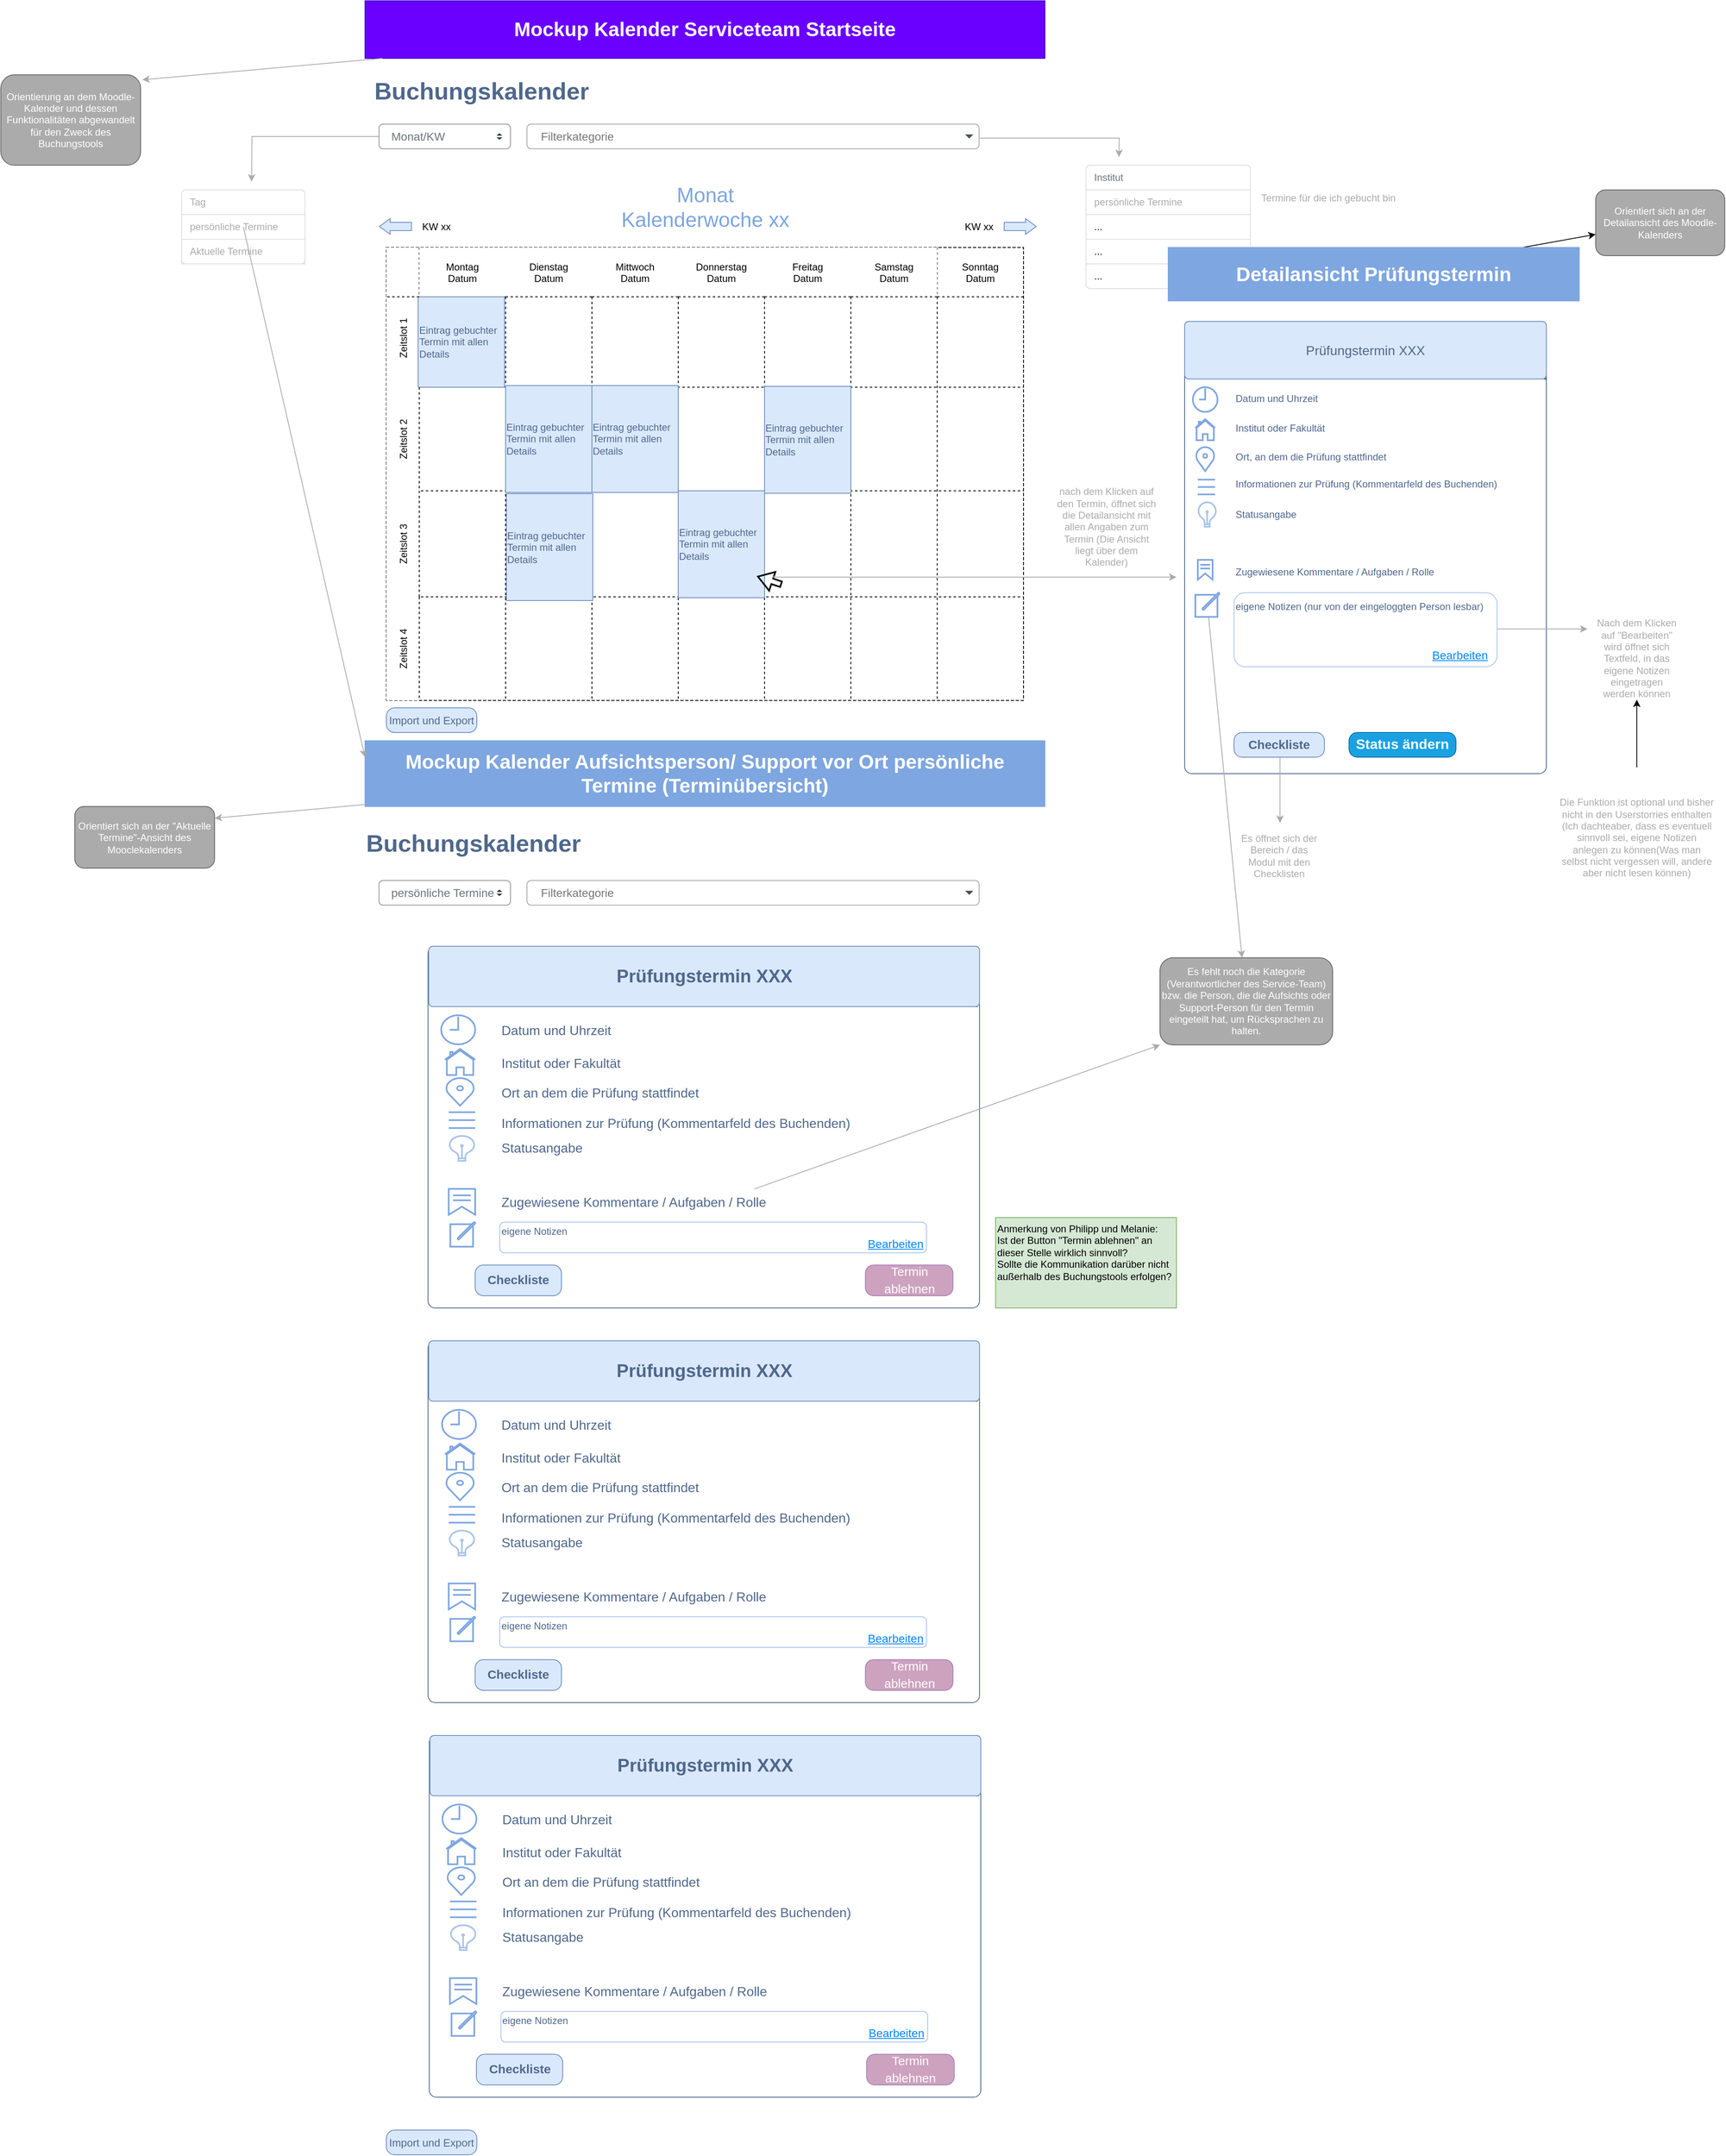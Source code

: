 <mxfile version="24.6.4" type="github">
  <diagram name="Seite-1" id="cYS-9EuOB4i6pcKZ9MJi">
    <mxGraphModel dx="3088" dy="2043" grid="1" gridSize="10" guides="1" tooltips="1" connect="1" arrows="1" fold="1" page="1" pageScale="1" pageWidth="827" pageHeight="1169" math="0" shadow="0">
      <root>
        <mxCell id="0" />
        <mxCell id="1" parent="0" />
        <mxCell id="hZRU2H-SfIQ9f5EC4YqQ-117" value="" style="rounded=1;whiteSpace=wrap;html=1;strokeColor=#7EA6E0;" parent="1" vertex="1">
          <mxGeometry x="230" y="645" width="340" height="95" as="geometry" />
        </mxCell>
        <mxCell id="5YDPGhxfkZ1rQy1-W0EN-1" value="&lt;font style=&quot;font-size: 24px;&quot; color=&quot;#ffffff&quot;&gt;&lt;b&gt;Mockup Kalender Serviceteam Startseite&lt;/b&gt;&lt;/font&gt;" style="rounded=0;whiteSpace=wrap;html=1;fillColor=#6a00ff;strokeColor=#3700CC;fontColor=#ffffff;" parent="1" vertex="1">
          <mxGeometry x="-827" y="-70" width="827" height="70" as="geometry" />
        </mxCell>
        <mxCell id="zZJHMVHqWspqlWFaA559-3" value="" style="shape=table;childLayout=tableLayout;startSize=0;collapsible=0;recursiveResize=0;expand=0;dashed=1;" parent="1" vertex="1">
          <mxGeometry x="-801" y="230" width="775" height="551" as="geometry" />
        </mxCell>
        <mxCell id="zZJHMVHqWspqlWFaA559-4" value="Zeitslot 1                " style="shape=tableRow;horizontal=0;swimlaneHead=0;swimlaneBody=0;top=0;left=0;bottom=0;right=0;dropTarget=0;fontStyle=0;points=[[0,0.5],[1,0.5]];portConstraint=eastwest;startSize=40;collapsible=0;recursiveResize=0;expand=0;fillColor=default;dashed=1;" parent="zZJHMVHqWspqlWFaA559-3" vertex="1">
          <mxGeometry width="775" height="170" as="geometry" />
        </mxCell>
        <mxCell id="zZJHMVHqWspqlWFaA559-5" value="Montag&#xa;Datum" style="swimlane;swimlaneHead=0;swimlaneBody=0;fontStyle=0;connectable=0;startSize=60;collapsible=0;recursiveResize=0;expand=0;dashed=1;" parent="zZJHMVHqWspqlWFaA559-4" vertex="1">
          <mxGeometry x="40" width="105" height="170" as="geometry">
            <mxRectangle width="105" height="170" as="alternateBounds" />
          </mxGeometry>
        </mxCell>
        <mxCell id="6n-yQPafIiMLYWiK96yH-6" value="&lt;div align=&quot;left&quot;&gt;&lt;div align=&quot;left&quot;&gt;&lt;font color=&quot;#4f688c&quot;&gt;Eintrag gebuchter Termin mit allen Details&lt;/font&gt;&lt;/div&gt;&lt;font color=&quot;#4f688c&quot;&gt;&lt;/font&gt;&lt;/div&gt;" style="rounded=0;whiteSpace=wrap;html=1;fillColor=#dae8fc;strokeColor=#6c8ebf;" vertex="1" parent="zZJHMVHqWspqlWFaA559-5">
          <mxGeometry x="-1.39" y="60" width="105" height="110" as="geometry" />
        </mxCell>
        <mxCell id="zZJHMVHqWspqlWFaA559-6" value="Dienstag&#xa;Datum" style="swimlane;swimlaneHead=0;swimlaneBody=0;fontStyle=0;connectable=0;startSize=60;collapsible=0;recursiveResize=0;expand=0;dashed=1;" parent="zZJHMVHqWspqlWFaA559-4" vertex="1">
          <mxGeometry x="145" width="105" height="170" as="geometry">
            <mxRectangle width="105" height="170" as="alternateBounds" />
          </mxGeometry>
        </mxCell>
        <mxCell id="zZJHMVHqWspqlWFaA559-7" value="Mittwoch&#xa;Datum" style="swimlane;swimlaneHead=0;swimlaneBody=0;fontStyle=0;connectable=0;startSize=60;collapsible=0;recursiveResize=0;expand=0;dashed=1;" parent="zZJHMVHqWspqlWFaA559-4" vertex="1">
          <mxGeometry x="250" width="105" height="170" as="geometry">
            <mxRectangle width="105" height="170" as="alternateBounds" />
          </mxGeometry>
        </mxCell>
        <mxCell id="zZJHMVHqWspqlWFaA559-8" value="Donnerstag&#xa;Datum" style="swimlane;swimlaneHead=0;swimlaneBody=0;fontStyle=0;connectable=0;startSize=60;collapsible=0;recursiveResize=0;expand=0;dashed=1;" parent="zZJHMVHqWspqlWFaA559-4" vertex="1">
          <mxGeometry x="355" width="105" height="170" as="geometry">
            <mxRectangle width="105" height="170" as="alternateBounds" />
          </mxGeometry>
        </mxCell>
        <mxCell id="zZJHMVHqWspqlWFaA559-9" value="Freitag&#xa;Datum" style="swimlane;swimlaneHead=0;swimlaneBody=0;fontStyle=0;connectable=0;startSize=60;collapsible=0;recursiveResize=0;expand=0;dashed=1;" parent="zZJHMVHqWspqlWFaA559-4" vertex="1">
          <mxGeometry x="460" width="105" height="170" as="geometry">
            <mxRectangle width="105" height="170" as="alternateBounds" />
          </mxGeometry>
        </mxCell>
        <mxCell id="zZJHMVHqWspqlWFaA559-10" value="Samstag&#xa;Datum" style="swimlane;swimlaneHead=0;swimlaneBody=0;fontStyle=0;connectable=0;startSize=60;collapsible=0;recursiveResize=0;expand=0;dashed=1;" parent="zZJHMVHqWspqlWFaA559-4" vertex="1">
          <mxGeometry x="565" width="105" height="170" as="geometry">
            <mxRectangle width="105" height="170" as="alternateBounds" />
          </mxGeometry>
        </mxCell>
        <mxCell id="zZJHMVHqWspqlWFaA559-11" value="Sonntag&#xa;Datum" style="swimlane;swimlaneHead=0;swimlaneBody=0;fontStyle=0;strokeColor=inherit;connectable=0;fillColor=none;startSize=60;collapsible=0;recursiveResize=0;expand=0;dashed=1;" parent="zZJHMVHqWspqlWFaA559-4" vertex="1">
          <mxGeometry x="670" width="105" height="170" as="geometry">
            <mxRectangle width="105" height="170" as="alternateBounds" />
          </mxGeometry>
        </mxCell>
        <mxCell id="zZJHMVHqWspqlWFaA559-13" value="Zeitslot 2" style="shape=tableRow;horizontal=0;swimlaneHead=0;swimlaneBody=0;top=0;left=0;bottom=0;right=0;dropTarget=0;fontStyle=0;points=[[0,0.5],[1,0.5]];portConstraint=eastwest;startSize=40;collapsible=0;recursiveResize=0;expand=0;dashed=1;" parent="zZJHMVHqWspqlWFaA559-3" vertex="1">
          <mxGeometry y="170" width="775" height="126" as="geometry" />
        </mxCell>
        <mxCell id="zZJHMVHqWspqlWFaA559-14" value="" style="swimlane;swimlaneHead=0;swimlaneBody=0;fontStyle=0;connectable=0;startSize=0;collapsible=0;recursiveResize=0;expand=0;dashed=1;" parent="zZJHMVHqWspqlWFaA559-13" vertex="1">
          <mxGeometry x="40" width="105" height="126" as="geometry">
            <mxRectangle width="105" height="126" as="alternateBounds" />
          </mxGeometry>
        </mxCell>
        <mxCell id="zZJHMVHqWspqlWFaA559-15" value="" style="swimlane;swimlaneHead=0;swimlaneBody=0;fontStyle=0;connectable=0;startSize=0;collapsible=0;recursiveResize=0;expand=0;dashed=1;" parent="zZJHMVHqWspqlWFaA559-13" vertex="1">
          <mxGeometry x="145" width="105" height="126" as="geometry">
            <mxRectangle width="105" height="126" as="alternateBounds" />
          </mxGeometry>
        </mxCell>
        <mxCell id="6n-yQPafIiMLYWiK96yH-1" value="&lt;div align=&quot;left&quot;&gt;&lt;font color=&quot;#4f688c&quot;&gt;Eintrag gebuchter Termin mit allen Details&lt;/font&gt;&lt;/div&gt;" style="rounded=0;whiteSpace=wrap;html=1;fillColor=#dae8fc;strokeColor=#6c8ebf;" vertex="1" parent="zZJHMVHqWspqlWFaA559-15">
          <mxGeometry y="-2" width="105" height="130" as="geometry" />
        </mxCell>
        <mxCell id="zZJHMVHqWspqlWFaA559-16" value="" style="swimlane;swimlaneHead=0;swimlaneBody=0;fontStyle=0;connectable=0;startSize=0;collapsible=0;recursiveResize=0;expand=0;dashed=1;" parent="zZJHMVHqWspqlWFaA559-13" vertex="1">
          <mxGeometry x="250" width="105" height="126" as="geometry">
            <mxRectangle width="105" height="126" as="alternateBounds" />
          </mxGeometry>
        </mxCell>
        <mxCell id="6n-yQPafIiMLYWiK96yH-11" value="" style="swimlane;swimlaneHead=0;swimlaneBody=0;fontStyle=0;connectable=0;startSize=0;collapsible=0;recursiveResize=0;expand=0;dashed=1;" vertex="1" parent="zZJHMVHqWspqlWFaA559-16">
          <mxGeometry y="-2" width="105" height="129" as="geometry">
            <mxRectangle width="105" height="129" as="alternateBounds" />
          </mxGeometry>
        </mxCell>
        <mxCell id="6n-yQPafIiMLYWiK96yH-12" value="&lt;div align=&quot;left&quot;&gt;&lt;div align=&quot;left&quot;&gt;&lt;font color=&quot;#4f688c&quot;&gt;Eintrag gebuchter Termin mit allen Details&lt;/font&gt;&lt;/div&gt;&lt;font color=&quot;#4f688c&quot;&gt;&lt;/font&gt;&lt;/div&gt;" style="rounded=0;whiteSpace=wrap;html=1;fillColor=#dae8fc;strokeColor=#6c8ebf;" vertex="1" parent="6n-yQPafIiMLYWiK96yH-11">
          <mxGeometry width="105" height="130" as="geometry" />
        </mxCell>
        <mxCell id="zZJHMVHqWspqlWFaA559-17" value="" style="swimlane;swimlaneHead=0;swimlaneBody=0;fontStyle=0;connectable=0;startSize=0;collapsible=0;recursiveResize=0;expand=0;dashed=1;" parent="zZJHMVHqWspqlWFaA559-13" vertex="1">
          <mxGeometry x="355" width="105" height="126" as="geometry">
            <mxRectangle width="105" height="126" as="alternateBounds" />
          </mxGeometry>
        </mxCell>
        <mxCell id="zZJHMVHqWspqlWFaA559-18" value="" style="swimlane;swimlaneHead=0;swimlaneBody=0;fontStyle=0;connectable=0;startSize=0;collapsible=0;recursiveResize=0;expand=0;dashed=1;" parent="zZJHMVHqWspqlWFaA559-13" vertex="1">
          <mxGeometry x="460" width="105" height="126" as="geometry">
            <mxRectangle width="105" height="126" as="alternateBounds" />
          </mxGeometry>
        </mxCell>
        <mxCell id="6n-yQPafIiMLYWiK96yH-3" value="&lt;div align=&quot;left&quot;&gt;&lt;div align=&quot;left&quot;&gt;&lt;font color=&quot;#4f688c&quot;&gt;Eintrag gebuchter Termin mit allen Details&lt;/font&gt;&lt;/div&gt;&lt;font color=&quot;#4f688c&quot;&gt;&lt;/font&gt;&lt;/div&gt;" style="rounded=0;whiteSpace=wrap;html=1;fillColor=#dae8fc;strokeColor=#6c8ebf;" vertex="1" parent="zZJHMVHqWspqlWFaA559-18">
          <mxGeometry x="-1.776e-15" y="-1" width="105" height="130" as="geometry" />
        </mxCell>
        <mxCell id="zZJHMVHqWspqlWFaA559-19" value="" style="swimlane;swimlaneHead=0;swimlaneBody=0;fontStyle=0;connectable=0;startSize=0;collapsible=0;recursiveResize=0;expand=0;dashed=1;" parent="zZJHMVHqWspqlWFaA559-13" vertex="1">
          <mxGeometry x="565" width="105" height="126" as="geometry">
            <mxRectangle width="105" height="126" as="alternateBounds" />
          </mxGeometry>
        </mxCell>
        <mxCell id="zZJHMVHqWspqlWFaA559-20" value="" style="swimlane;swimlaneHead=0;swimlaneBody=0;fontStyle=0;connectable=0;strokeColor=inherit;fillColor=none;startSize=0;collapsible=0;recursiveResize=0;expand=0;dashed=1;" parent="zZJHMVHqWspqlWFaA559-13" vertex="1">
          <mxGeometry x="670" width="105" height="126" as="geometry">
            <mxRectangle width="105" height="126" as="alternateBounds" />
          </mxGeometry>
        </mxCell>
        <mxCell id="zZJHMVHqWspqlWFaA559-22" value="Zeitslot 3" style="shape=tableRow;horizontal=0;swimlaneHead=0;swimlaneBody=0;top=0;left=0;bottom=0;right=0;dropTarget=0;fontStyle=0;points=[[0,0.5],[1,0.5]];portConstraint=eastwest;startSize=40;collapsible=0;recursiveResize=0;expand=0;dashed=1;" parent="zZJHMVHqWspqlWFaA559-3" vertex="1">
          <mxGeometry y="296" width="775" height="129" as="geometry" />
        </mxCell>
        <mxCell id="zZJHMVHqWspqlWFaA559-23" value="" style="swimlane;swimlaneHead=0;swimlaneBody=0;fontStyle=0;connectable=0;startSize=0;collapsible=0;recursiveResize=0;expand=0;dashed=1;" parent="zZJHMVHqWspqlWFaA559-22" vertex="1">
          <mxGeometry x="40" width="105" height="129" as="geometry">
            <mxRectangle width="105" height="129" as="alternateBounds" />
          </mxGeometry>
        </mxCell>
        <mxCell id="zZJHMVHqWspqlWFaA559-24" value="" style="swimlane;swimlaneHead=0;swimlaneBody=0;fontStyle=0;connectable=0;startSize=0;collapsible=0;recursiveResize=0;expand=0;dashed=1;" parent="zZJHMVHqWspqlWFaA559-22" vertex="1">
          <mxGeometry x="145" width="105" height="129" as="geometry">
            <mxRectangle width="105" height="129" as="alternateBounds" />
          </mxGeometry>
        </mxCell>
        <mxCell id="6n-yQPafIiMLYWiK96yH-8" value="" style="swimlane;swimlaneHead=0;swimlaneBody=0;fontStyle=0;connectable=0;startSize=0;collapsible=0;recursiveResize=0;expand=0;dashed=1;" vertex="1" parent="zZJHMVHqWspqlWFaA559-24">
          <mxGeometry x="6" y="4.5" width="105" height="129" as="geometry">
            <mxRectangle width="105" height="129" as="alternateBounds" />
          </mxGeometry>
        </mxCell>
        <mxCell id="6n-yQPafIiMLYWiK96yH-9" value="&lt;div align=&quot;left&quot;&gt;&lt;div align=&quot;left&quot;&gt;&lt;font color=&quot;#4f688c&quot;&gt;Eintrag gebuchter Termin mit allen Details&lt;/font&gt;&lt;/div&gt;&lt;font color=&quot;#4f688c&quot;&gt;&lt;/font&gt;&lt;/div&gt;" style="rounded=0;whiteSpace=wrap;html=1;fillColor=#dae8fc;strokeColor=#6c8ebf;" vertex="1" parent="6n-yQPafIiMLYWiK96yH-8">
          <mxGeometry x="-5" y="-1" width="105" height="130" as="geometry" />
        </mxCell>
        <mxCell id="zZJHMVHqWspqlWFaA559-25" value="" style="swimlane;swimlaneHead=0;swimlaneBody=0;fontStyle=0;connectable=0;startSize=0;collapsible=0;recursiveResize=0;expand=0;dashed=1;" parent="zZJHMVHqWspqlWFaA559-22" vertex="1">
          <mxGeometry x="250" width="105" height="129" as="geometry">
            <mxRectangle width="105" height="129" as="alternateBounds" />
          </mxGeometry>
        </mxCell>
        <mxCell id="zZJHMVHqWspqlWFaA559-26" value="" style="swimlane;swimlaneHead=0;swimlaneBody=0;fontStyle=0;connectable=0;startSize=0;collapsible=0;recursiveResize=0;expand=0;dashed=1;" parent="zZJHMVHqWspqlWFaA559-22" vertex="1">
          <mxGeometry x="355" width="105" height="129" as="geometry">
            <mxRectangle width="105" height="129" as="alternateBounds" />
          </mxGeometry>
        </mxCell>
        <mxCell id="hZRU2H-SfIQ9f5EC4YqQ-66" value="&lt;div align=&quot;left&quot;&gt;&lt;div align=&quot;left&quot;&gt;&lt;font color=&quot;#4f688c&quot;&gt;Eintrag gebuchter Termin mit allen Details&lt;/font&gt;&lt;/div&gt;&lt;font color=&quot;#4f688c&quot;&gt;&lt;/font&gt;&lt;/div&gt;" style="rounded=0;whiteSpace=wrap;html=1;fillColor=#dae8fc;strokeColor=#6c8ebf;" parent="zZJHMVHqWspqlWFaA559-26" vertex="1">
          <mxGeometry width="105" height="130" as="geometry" />
        </mxCell>
        <mxCell id="hZRU2H-SfIQ9f5EC4YqQ-68" value="" style="shape=flexArrow;endArrow=classic;html=1;rounded=0;width=6;endSize=5.45;strokeWidth=2;endWidth=15;" parent="zZJHMVHqWspqlWFaA559-26" edge="1">
          <mxGeometry width="50" height="50" relative="1" as="geometry">
            <mxPoint x="126" y="114" as="sourcePoint" />
            <mxPoint x="96" y="104" as="targetPoint" />
          </mxGeometry>
        </mxCell>
        <mxCell id="zZJHMVHqWspqlWFaA559-27" value="" style="swimlane;swimlaneHead=0;swimlaneBody=0;fontStyle=0;connectable=0;startSize=0;collapsible=0;recursiveResize=0;expand=0;dashed=1;" parent="zZJHMVHqWspqlWFaA559-22" vertex="1">
          <mxGeometry x="460" width="105" height="129" as="geometry">
            <mxRectangle width="105" height="129" as="alternateBounds" />
          </mxGeometry>
        </mxCell>
        <mxCell id="hZRU2H-SfIQ9f5EC4YqQ-71" style="edgeStyle=orthogonalEdgeStyle;rounded=0;orthogonalLoop=1;jettySize=auto;html=1;strokeColor=#ABABAB;" parent="zZJHMVHqWspqlWFaA559-27" edge="1">
          <mxGeometry relative="1" as="geometry">
            <mxPoint x="501" y="105" as="targetPoint" />
            <mxPoint x="11" y="104" as="sourcePoint" />
            <Array as="points">
              <mxPoint x="11" y="105" />
              <mxPoint x="132" y="105" />
            </Array>
          </mxGeometry>
        </mxCell>
        <mxCell id="zZJHMVHqWspqlWFaA559-28" value="" style="swimlane;swimlaneHead=0;swimlaneBody=0;fontStyle=0;connectable=0;startSize=0;collapsible=0;recursiveResize=0;expand=0;dashed=1;" parent="zZJHMVHqWspqlWFaA559-22" vertex="1">
          <mxGeometry x="565" width="105" height="129" as="geometry">
            <mxRectangle width="105" height="129" as="alternateBounds" />
          </mxGeometry>
        </mxCell>
        <mxCell id="zZJHMVHqWspqlWFaA559-29" value="" style="swimlane;swimlaneHead=0;swimlaneBody=0;fontStyle=0;connectable=0;strokeColor=inherit;fillColor=none;startSize=0;collapsible=0;recursiveResize=0;expand=0;dashed=1;" parent="zZJHMVHqWspqlWFaA559-22" vertex="1">
          <mxGeometry x="670" width="105" height="129" as="geometry">
            <mxRectangle width="105" height="129" as="alternateBounds" />
          </mxGeometry>
        </mxCell>
        <mxCell id="zZJHMVHqWspqlWFaA559-31" value="Zeitslot 4" style="shape=tableRow;horizontal=0;swimlaneHead=0;swimlaneBody=0;top=0;left=0;bottom=0;right=0;dropTarget=0;fontStyle=0;points=[[0,0.5],[1,0.5]];portConstraint=eastwest;startSize=40;collapsible=0;recursiveResize=0;expand=0;dashed=1;" parent="zZJHMVHqWspqlWFaA559-3" vertex="1">
          <mxGeometry y="425" width="775" height="126" as="geometry" />
        </mxCell>
        <mxCell id="zZJHMVHqWspqlWFaA559-32" value="" style="swimlane;swimlaneHead=0;swimlaneBody=0;fontStyle=0;connectable=0;strokeColor=inherit;fillColor=none;startSize=0;collapsible=0;recursiveResize=0;expand=0;dashed=1;" parent="zZJHMVHqWspqlWFaA559-31" vertex="1">
          <mxGeometry x="40" width="105" height="126" as="geometry">
            <mxRectangle width="105" height="126" as="alternateBounds" />
          </mxGeometry>
        </mxCell>
        <mxCell id="zZJHMVHqWspqlWFaA559-33" value="" style="swimlane;swimlaneHead=0;swimlaneBody=0;fontStyle=0;connectable=0;strokeColor=inherit;fillColor=none;startSize=0;collapsible=0;recursiveResize=0;expand=0;dashed=1;" parent="zZJHMVHqWspqlWFaA559-31" vertex="1">
          <mxGeometry x="145" width="105" height="126" as="geometry">
            <mxRectangle width="105" height="126" as="alternateBounds" />
          </mxGeometry>
        </mxCell>
        <mxCell id="zZJHMVHqWspqlWFaA559-34" value="" style="swimlane;swimlaneHead=0;swimlaneBody=0;fontStyle=0;connectable=0;strokeColor=inherit;fillColor=none;startSize=0;collapsible=0;recursiveResize=0;expand=0;dashed=1;" parent="zZJHMVHqWspqlWFaA559-31" vertex="1">
          <mxGeometry x="250" width="105" height="126" as="geometry">
            <mxRectangle width="105" height="126" as="alternateBounds" />
          </mxGeometry>
        </mxCell>
        <mxCell id="zZJHMVHqWspqlWFaA559-35" value="" style="swimlane;swimlaneHead=0;swimlaneBody=0;fontStyle=0;connectable=0;strokeColor=inherit;fillColor=none;startSize=0;collapsible=0;recursiveResize=0;expand=0;dashed=1;" parent="zZJHMVHqWspqlWFaA559-31" vertex="1">
          <mxGeometry x="355" width="105" height="126" as="geometry">
            <mxRectangle width="105" height="126" as="alternateBounds" />
          </mxGeometry>
        </mxCell>
        <mxCell id="zZJHMVHqWspqlWFaA559-36" value="" style="swimlane;swimlaneHead=0;swimlaneBody=0;fontStyle=0;connectable=0;strokeColor=inherit;fillColor=none;startSize=0;collapsible=0;recursiveResize=0;expand=0;dashed=1;" parent="zZJHMVHqWspqlWFaA559-31" vertex="1">
          <mxGeometry x="460" width="105" height="126" as="geometry">
            <mxRectangle width="105" height="126" as="alternateBounds" />
          </mxGeometry>
        </mxCell>
        <mxCell id="zZJHMVHqWspqlWFaA559-37" value="" style="swimlane;swimlaneHead=0;swimlaneBody=0;fontStyle=0;connectable=0;strokeColor=inherit;fillColor=none;startSize=0;collapsible=0;recursiveResize=0;expand=0;dashed=1;" parent="zZJHMVHqWspqlWFaA559-31" vertex="1">
          <mxGeometry x="565" width="105" height="126" as="geometry">
            <mxRectangle width="105" height="126" as="alternateBounds" />
          </mxGeometry>
        </mxCell>
        <mxCell id="zZJHMVHqWspqlWFaA559-38" value="" style="swimlane;swimlaneHead=0;swimlaneBody=0;fontStyle=0;connectable=0;strokeColor=inherit;fillColor=none;startSize=0;collapsible=0;recursiveResize=0;expand=0;dashed=1;" parent="zZJHMVHqWspqlWFaA559-31" vertex="1">
          <mxGeometry x="670" width="105" height="126" as="geometry">
            <mxRectangle width="105" height="126" as="alternateBounds" />
          </mxGeometry>
        </mxCell>
        <mxCell id="hZRU2H-SfIQ9f5EC4YqQ-3" value="" style="shape=flexArrow;endArrow=classic;html=1;rounded=0;endWidth=8;endSize=4;fillColor=#dae8fc;strokeColor=#6c8ebf;" parent="1" edge="1">
          <mxGeometry width="50" height="50" relative="1" as="geometry">
            <mxPoint x="-770" y="204.5" as="sourcePoint" />
            <mxPoint x="-810" y="204.5" as="targetPoint" />
          </mxGeometry>
        </mxCell>
        <mxCell id="hZRU2H-SfIQ9f5EC4YqQ-5" value="" style="shape=flexArrow;endArrow=classic;html=1;rounded=0;endWidth=8;endSize=4;fillColor=#dae8fc;strokeColor=#6c8ebf;" parent="1" edge="1">
          <mxGeometry width="50" height="50" relative="1" as="geometry">
            <mxPoint x="-50" y="204.5" as="sourcePoint" />
            <mxPoint x="-10" y="204.5" as="targetPoint" />
          </mxGeometry>
        </mxCell>
        <mxCell id="hZRU2H-SfIQ9f5EC4YqQ-6" value="&lt;div&gt;&lt;font style=&quot;font-size: 25px;&quot;&gt;Monat&lt;br&gt;&lt;/font&gt;&lt;/div&gt;&lt;div&gt;&lt;font style=&quot;font-size: 25px;&quot;&gt;Kalenderwoche xx&lt;/font&gt;&lt;/div&gt;" style="text;html=1;align=center;verticalAlign=middle;whiteSpace=wrap;rounded=0;fontColor=#7EA6E0;" parent="1" vertex="1">
          <mxGeometry x="-558.5" y="150" width="290" height="60" as="geometry" />
        </mxCell>
        <mxCell id="hZRU2H-SfIQ9f5EC4YqQ-7" value="KW xx" style="text;html=1;align=center;verticalAlign=middle;whiteSpace=wrap;rounded=0;" parent="1" vertex="1">
          <mxGeometry x="-770" y="190" width="60" height="30" as="geometry" />
        </mxCell>
        <mxCell id="hZRU2H-SfIQ9f5EC4YqQ-9" value="KW xx" style="text;html=1;align=center;verticalAlign=middle;whiteSpace=wrap;rounded=0;" parent="1" vertex="1">
          <mxGeometry x="-110" y="190" width="60" height="30" as="geometry" />
        </mxCell>
        <mxCell id="hZRU2H-SfIQ9f5EC4YqQ-38" style="edgeStyle=orthogonalEdgeStyle;rounded=0;orthogonalLoop=1;jettySize=auto;html=1;strokeColor=#ABABAB;exitX=1.002;exitY=0.567;exitDx=0;exitDy=0;exitPerimeter=0;" parent="1" source="hZRU2H-SfIQ9f5EC4YqQ-110" edge="1">
          <mxGeometry relative="1" as="geometry">
            <mxPoint x="90" y="120" as="targetPoint" />
          </mxGeometry>
        </mxCell>
        <mxCell id="hZRU2H-SfIQ9f5EC4YqQ-37" style="edgeStyle=orthogonalEdgeStyle;rounded=0;orthogonalLoop=1;jettySize=auto;html=1;strokeColor=#ABABAB;" parent="1" source="hZRU2H-SfIQ9f5EC4YqQ-28" edge="1">
          <mxGeometry relative="1" as="geometry">
            <mxPoint x="-965" y="150" as="targetPoint" />
          </mxGeometry>
        </mxCell>
        <mxCell id="hZRU2H-SfIQ9f5EC4YqQ-28" value="Monat/KW" style="html=1;shadow=0;dashed=0;shape=mxgraph.bootstrap.rrect;rSize=5;fillColor=#ffffff;strokeColor=#999999;align=left;spacing=15;fontSize=14;fontColor=#6C767D;" parent="1" vertex="1">
          <mxGeometry x="-810" y="80" width="160" height="30" as="geometry" />
        </mxCell>
        <mxCell id="hZRU2H-SfIQ9f5EC4YqQ-29" value="" style="shape=triangle;direction=south;fillColor=#343A40;strokeColor=none;perimeter=none;sketch=0;" parent="hZRU2H-SfIQ9f5EC4YqQ-28" vertex="1">
          <mxGeometry x="1" y="0.5" width="7" height="3" relative="1" as="geometry">
            <mxPoint x="-17" y="1" as="offset" />
          </mxGeometry>
        </mxCell>
        <mxCell id="hZRU2H-SfIQ9f5EC4YqQ-30" value="" style="shape=triangle;direction=north;fillColor=#343A40;strokeColor=none;perimeter=none;sketch=0;" parent="hZRU2H-SfIQ9f5EC4YqQ-28" vertex="1">
          <mxGeometry x="1" y="0.5" width="7" height="3" relative="1" as="geometry">
            <mxPoint x="-17" y="-4" as="offset" />
          </mxGeometry>
        </mxCell>
        <mxCell id="hZRU2H-SfIQ9f5EC4YqQ-53" value="" style="html=1;shadow=0;dashed=0;shape=mxgraph.bootstrap.rrect;rSize=5;strokeColor=#DFDFDF;html=1;whiteSpace=wrap;fillColor=#FFFFFF;fontColor=#000000;" parent="1" vertex="1">
          <mxGeometry x="50" y="130" width="200" height="150" as="geometry" />
        </mxCell>
        <mxCell id="hZRU2H-SfIQ9f5EC4YqQ-54" value="Institut" style="html=1;shadow=0;dashed=0;shape=mxgraph.bootstrap.topButton;rSize=5;strokeColor=inherit;fillColor=#ffffff;fontColor=#6C767D;perimeter=none;whiteSpace=wrap;resizeWidth=1;align=left;spacing=10;" parent="hZRU2H-SfIQ9f5EC4YqQ-53" vertex="1">
          <mxGeometry width="200" height="30" relative="1" as="geometry" />
        </mxCell>
        <mxCell id="hZRU2H-SfIQ9f5EC4YqQ-55" value="&lt;font color=&quot;#ababab&quot;&gt;persönliche Termine&lt;/font&gt;" style="strokeColor=inherit;fillColor=inherit;gradientColor=inherit;fontColor=inherit;html=1;shadow=0;dashed=0;perimeter=none;whiteSpace=wrap;resizeWidth=1;align=left;spacing=10;" parent="hZRU2H-SfIQ9f5EC4YqQ-53" vertex="1">
          <mxGeometry width="200" height="30" relative="1" as="geometry">
            <mxPoint y="30" as="offset" />
          </mxGeometry>
        </mxCell>
        <mxCell id="hZRU2H-SfIQ9f5EC4YqQ-56" value="..." style="strokeColor=inherit;fillColor=inherit;gradientColor=inherit;fontColor=inherit;html=1;shadow=0;dashed=0;perimeter=none;whiteSpace=wrap;resizeWidth=1;align=left;spacing=10;" parent="hZRU2H-SfIQ9f5EC4YqQ-53" vertex="1">
          <mxGeometry width="200" height="30" relative="1" as="geometry">
            <mxPoint y="60" as="offset" />
          </mxGeometry>
        </mxCell>
        <mxCell id="hZRU2H-SfIQ9f5EC4YqQ-57" value="..." style="strokeColor=inherit;fillColor=inherit;gradientColor=inherit;fontColor=inherit;html=1;shadow=0;dashed=0;perimeter=none;whiteSpace=wrap;resizeWidth=1;align=left;spacing=10;" parent="hZRU2H-SfIQ9f5EC4YqQ-53" vertex="1">
          <mxGeometry width="200" height="30" relative="1" as="geometry">
            <mxPoint y="90" as="offset" />
          </mxGeometry>
        </mxCell>
        <mxCell id="hZRU2H-SfIQ9f5EC4YqQ-58" value="..." style="strokeColor=inherit;fillColor=inherit;gradientColor=inherit;fontColor=inherit;html=1;shadow=0;dashed=0;shape=mxgraph.bootstrap.bottomButton;rSize=5;perimeter=none;whiteSpace=wrap;resizeWidth=1;resizeHeight=0;align=left;spacing=10;" parent="hZRU2H-SfIQ9f5EC4YqQ-53" vertex="1">
          <mxGeometry y="1" width="200" height="30" relative="1" as="geometry">
            <mxPoint y="-30" as="offset" />
          </mxGeometry>
        </mxCell>
        <mxCell id="hZRU2H-SfIQ9f5EC4YqQ-59" value="" style="line;strokeWidth=1;html=1;dashed=1;" parent="1" vertex="1">
          <mxGeometry x="-800" y="285" width="40" height="10" as="geometry" />
        </mxCell>
        <mxCell id="hZRU2H-SfIQ9f5EC4YqQ-61" value="&lt;font style=&quot;font-size: 24px;&quot;&gt;&lt;b&gt;&lt;font color=&quot;#ffffff&quot;&gt;Mockup Kalender Aufsichtsperson/ Support vor Ort persönliche Termine (Terminübersicht)&lt;/font&gt;&lt;font color=&quot;#ffffff&quot;&gt;&lt;br&gt;&lt;/font&gt;&lt;/b&gt;&lt;/font&gt;" style="rounded=0;whiteSpace=wrap;html=1;fillColor=#7EA6E0;strokeColor=#7EA6E0;" parent="1" vertex="1">
          <mxGeometry x="-827" y="830" width="827" height="80" as="geometry" />
        </mxCell>
        <mxCell id="hZRU2H-SfIQ9f5EC4YqQ-72" value="" style="rounded=1;whiteSpace=wrap;html=1;arcSize=2;strokeColor=#4F688C;" parent="1" vertex="1">
          <mxGeometry x="170" y="320" width="440" height="550" as="geometry" />
        </mxCell>
        <mxCell id="hZRU2H-SfIQ9f5EC4YqQ-73" value="nach dem Klicken auf den Termin, öffnet sich die Detailansicht mit allen Angaben zum Termin (Die Ansicht liegt über dem Kalender)" style="text;html=1;align=center;verticalAlign=middle;whiteSpace=wrap;rounded=0;fontColor=#ABABAB;" parent="1" vertex="1">
          <mxGeometry x="10" y="520" width="130" height="100" as="geometry" />
        </mxCell>
        <mxCell id="hZRU2H-SfIQ9f5EC4YqQ-219" style="edgeStyle=none;rounded=0;orthogonalLoop=1;jettySize=auto;html=1;strokeColor=#ABABAB;" parent="1" source="hZRU2H-SfIQ9f5EC4YqQ-84" target="hZRU2H-SfIQ9f5EC4YqQ-218" edge="1">
          <mxGeometry relative="1" as="geometry" />
        </mxCell>
        <mxCell id="hZRU2H-SfIQ9f5EC4YqQ-84" value="" style="html=1;verticalLabelPosition=bottom;align=center;labelBackgroundColor=#ffffff;verticalAlign=top;strokeWidth=2;strokeColor=#7EA6E0;shadow=0;dashed=0;shape=mxgraph.ios7.icons.edit;" parent="1" vertex="1">
          <mxGeometry x="183" y="650" width="29.4" height="29.4" as="geometry" />
        </mxCell>
        <mxCell id="hZRU2H-SfIQ9f5EC4YqQ-115" style="edgeStyle=none;rounded=0;orthogonalLoop=1;jettySize=auto;html=1;strokeColor=#ABABAB;" parent="1" edge="1">
          <mxGeometry relative="1" as="geometry">
            <mxPoint x="660" y="694" as="targetPoint" />
            <mxPoint x="340" y="694.341" as="sourcePoint" />
          </mxGeometry>
        </mxCell>
        <mxCell id="hZRU2H-SfIQ9f5EC4YqQ-96" value="&lt;font&gt;Status ändern&lt;br&gt;&lt;/font&gt;" style="strokeWidth=1;shadow=0;dashed=0;align=center;html=1;shape=mxgraph.mockup.buttons.button;strokeColor=#006EAF;mainText=;buttonStyle=round;fontSize=17;fontStyle=1;fillColor=#1ba1e2;whiteSpace=wrap;fontColor=#ffffff;" parent="1" vertex="1">
          <mxGeometry x="370" y="820" width="130" height="30" as="geometry" />
        </mxCell>
        <mxCell id="hZRU2H-SfIQ9f5EC4YqQ-110" value="Filterkategorie" style="html=1;shadow=0;dashed=0;shape=mxgraph.bootstrap.rrect;rSize=5;strokeColor=#ABABAB;strokeWidth=1;fillColor=#ffffff;fontColor=#777777;whiteSpace=wrap;align=left;verticalAlign=middle;fontStyle=0;fontSize=14;spacingRight=0;spacing=17;" parent="1" vertex="1">
          <mxGeometry x="-630" y="80" width="550" height="30" as="geometry" />
        </mxCell>
        <mxCell id="hZRU2H-SfIQ9f5EC4YqQ-111" value="" style="shape=triangle;direction=south;fillColor=#495057;strokeColor=none;perimeter=none;" parent="hZRU2H-SfIQ9f5EC4YqQ-110" vertex="1">
          <mxGeometry x="1" y="0.5" width="10" height="5" relative="1" as="geometry">
            <mxPoint x="-17" y="-2.5" as="offset" />
          </mxGeometry>
        </mxCell>
        <mxCell id="hZRU2H-SfIQ9f5EC4YqQ-118" value="&lt;div align=&quot;left&quot;&gt;&lt;font color=&quot;#4f688c&quot;&gt;eigene Notizen (nur von der eingeloggten Person lesbar)&lt;br&gt;&lt;/font&gt;&lt;/div&gt;&lt;div align=&quot;left&quot;&gt;&lt;font color=&quot;#4f688c&quot;&gt;&lt;br&gt;&lt;/font&gt;&lt;/div&gt;&lt;div align=&quot;left&quot;&gt;&lt;font color=&quot;#4f688c&quot;&gt;&lt;br&gt;&lt;/font&gt;&lt;/div&gt;&lt;div align=&quot;left&quot;&gt;&lt;font color=&quot;#4f688c&quot;&gt;&lt;br&gt;&lt;/font&gt;&lt;/div&gt;&lt;div align=&quot;left&quot;&gt;&lt;font color=&quot;#4f688c&quot;&gt;&lt;br&gt;&lt;/font&gt;&lt;/div&gt;" style="rounded=1;whiteSpace=wrap;html=1;strokeColor=#A9C4EB;align=left;" parent="1" vertex="1">
          <mxGeometry x="230" y="650" width="320" height="90" as="geometry" />
        </mxCell>
        <mxCell id="hZRU2H-SfIQ9f5EC4YqQ-116" value="&lt;font size=&quot;1&quot;&gt;&lt;u style=&quot;font-size: 14px;&quot;&gt;Bearbeiten&lt;/u&gt;&lt;/font&gt;" style="html=1;shadow=0;dashed=0;shape=mxgraph.bootstrap.rrect;rSize=5;strokeColor=none;strokeWidth=1;fillColor=none;fontColor=#0085FC;whiteSpace=wrap;align=center;verticalAlign=middle;spacingLeft=0;fontStyle=0;fontSize=16;spacing=5;" parent="1" vertex="1">
          <mxGeometry x="450" y="709.4" width="110" height="30.6" as="geometry" />
        </mxCell>
        <mxCell id="hZRU2H-SfIQ9f5EC4YqQ-122" value="&lt;font color=&quot;#ababab&quot;&gt;Nach dem Klicken auf &quot;Bearbeiten&quot; wird öffnet sich Textfeld, in das eigene Notizen eingetragen werden können&lt;/font&gt;" style="text;html=1;align=center;verticalAlign=middle;whiteSpace=wrap;rounded=0;" parent="1" vertex="1">
          <mxGeometry x="670" y="680" width="100" height="100" as="geometry" />
        </mxCell>
        <mxCell id="hZRU2H-SfIQ9f5EC4YqQ-125" style="edgeStyle=none;rounded=0;orthogonalLoop=1;jettySize=auto;html=1;strokeColor=#ABABAB;" parent="1" edge="1">
          <mxGeometry relative="1" as="geometry">
            <mxPoint x="286.0" y="930" as="targetPoint" />
            <mxPoint x="286.0" y="850" as="sourcePoint" />
          </mxGeometry>
        </mxCell>
        <mxCell id="hZRU2H-SfIQ9f5EC4YqQ-124" value="&lt;div&gt;&lt;font style=&quot;font-size: 15px;&quot; color=&quot;#4f688c&quot;&gt;Checkliste&lt;/font&gt;&lt;/div&gt;" style="strokeWidth=1;shadow=0;dashed=0;align=center;html=1;shape=mxgraph.mockup.buttons.button;strokeColor=#6c8ebf;mainText=;buttonStyle=round;fontSize=17;fontStyle=1;fillColor=#dae8fc;whiteSpace=wrap;" parent="1" vertex="1">
          <mxGeometry x="230" y="820" width="110" height="30" as="geometry" />
        </mxCell>
        <mxCell id="hZRU2H-SfIQ9f5EC4YqQ-126" value="&lt;font color=&quot;#ababab&quot;&gt;Es öffnet sich der Bereich / das Modul mit den Checklisten&lt;br&gt;&lt;/font&gt;" style="text;html=1;align=center;verticalAlign=middle;whiteSpace=wrap;rounded=0;" parent="1" vertex="1">
          <mxGeometry x="235" y="950" width="100" height="40" as="geometry" />
        </mxCell>
        <mxCell id="hZRU2H-SfIQ9f5EC4YqQ-128" value="Termine für die ich gebucht bin " style="text;html=1;align=center;verticalAlign=middle;whiteSpace=wrap;rounded=0;fontColor=#ABABAB;" parent="1" vertex="1">
          <mxGeometry x="240" y="120" width="210" height="100" as="geometry" />
        </mxCell>
        <mxCell id="hZRU2H-SfIQ9f5EC4YqQ-131" value="" style="html=1;shadow=0;dashed=0;shape=mxgraph.bootstrap.rrect;rSize=5;strokeColor=#DFDFDF;html=1;whiteSpace=wrap;fillColor=#FFFFFF;fontColor=#000000;" parent="1" vertex="1">
          <mxGeometry x="-1050" y="160" width="150" height="90" as="geometry" />
        </mxCell>
        <mxCell id="hZRU2H-SfIQ9f5EC4YqQ-132" value="&lt;font color=&quot;#ababab&quot;&gt;Tag&lt;/font&gt;" style="html=1;shadow=0;dashed=0;shape=mxgraph.bootstrap.topButton;rSize=5;strokeColor=inherit;fillColor=#ffffff;fontColor=#6C767D;perimeter=none;whiteSpace=wrap;resizeWidth=1;align=left;spacing=10;" parent="hZRU2H-SfIQ9f5EC4YqQ-131" vertex="1">
          <mxGeometry width="150" height="30" relative="1" as="geometry" />
        </mxCell>
        <mxCell id="hZRU2H-SfIQ9f5EC4YqQ-133" value="&lt;font color=&quot;#ababab&quot;&gt;persönliche Termine&lt;/font&gt;" style="strokeColor=inherit;fillColor=inherit;gradientColor=inherit;fontColor=inherit;html=1;shadow=0;dashed=0;perimeter=none;whiteSpace=wrap;resizeWidth=1;align=left;spacing=10;" parent="hZRU2H-SfIQ9f5EC4YqQ-131" vertex="1">
          <mxGeometry width="150" height="30" relative="1" as="geometry">
            <mxPoint y="30" as="offset" />
          </mxGeometry>
        </mxCell>
        <mxCell id="hZRU2H-SfIQ9f5EC4YqQ-134" value="..." style="strokeColor=inherit;fillColor=inherit;gradientColor=inherit;fontColor=inherit;html=1;shadow=0;dashed=0;perimeter=none;whiteSpace=wrap;resizeWidth=1;align=left;spacing=10;" parent="hZRU2H-SfIQ9f5EC4YqQ-131" vertex="1">
          <mxGeometry width="150" height="30" relative="1" as="geometry">
            <mxPoint y="60" as="offset" />
          </mxGeometry>
        </mxCell>
        <mxCell id="hZRU2H-SfIQ9f5EC4YqQ-135" value="" style="strokeColor=inherit;fillColor=inherit;gradientColor=inherit;fontColor=inherit;html=1;shadow=0;dashed=0;perimeter=none;whiteSpace=wrap;resizeWidth=1;align=left;spacing=10;" parent="hZRU2H-SfIQ9f5EC4YqQ-131" vertex="1">
          <mxGeometry width="150" relative="1" as="geometry">
            <mxPoint y="90" as="offset" />
          </mxGeometry>
        </mxCell>
        <mxCell id="hZRU2H-SfIQ9f5EC4YqQ-136" value="&lt;font color=&quot;#ababab&quot;&gt;Aktuelle Termine&lt;/font&gt;" style="strokeColor=inherit;fillColor=inherit;gradientColor=inherit;fontColor=inherit;html=1;shadow=0;dashed=0;shape=mxgraph.bootstrap.bottomButton;rSize=5;perimeter=none;whiteSpace=wrap;resizeWidth=1;resizeHeight=0;align=left;spacing=10;" parent="hZRU2H-SfIQ9f5EC4YqQ-131" vertex="1">
          <mxGeometry y="1" width="150" height="30" relative="1" as="geometry">
            <mxPoint y="-30" as="offset" />
          </mxGeometry>
        </mxCell>
        <mxCell id="hZRU2H-SfIQ9f5EC4YqQ-138" value="" style="group" parent="1" vertex="1" connectable="0">
          <mxGeometry x="170" y="320" width="440" height="320" as="geometry" />
        </mxCell>
        <mxCell id="hZRU2H-SfIQ9f5EC4YqQ-75" value="" style="endArrow=none;html=1;rounded=0;entryX=0.002;entryY=0.158;entryDx=0;entryDy=0;entryPerimeter=0;" parent="hZRU2H-SfIQ9f5EC4YqQ-138" source="hZRU2H-SfIQ9f5EC4YqQ-78" edge="1">
          <mxGeometry width="50" height="50" relative="1" as="geometry">
            <mxPoint x="440" y="70" as="sourcePoint" />
            <mxPoint x="0.88" y="70.0" as="targetPoint" />
          </mxGeometry>
        </mxCell>
        <mxCell id="hZRU2H-SfIQ9f5EC4YqQ-79" value="" style="endArrow=none;html=1;rounded=0;entryX=0.002;entryY=0.158;entryDx=0;entryDy=0;entryPerimeter=0;" parent="hZRU2H-SfIQ9f5EC4YqQ-138" target="hZRU2H-SfIQ9f5EC4YqQ-78" edge="1">
          <mxGeometry width="50" height="50" relative="1" as="geometry">
            <mxPoint x="440" y="70" as="sourcePoint" />
            <mxPoint x="0.88" y="70.0" as="targetPoint" />
          </mxGeometry>
        </mxCell>
        <mxCell id="hZRU2H-SfIQ9f5EC4YqQ-78" value="&lt;font color=&quot;#4f688c&quot;&gt;Prüfungstermin XXX&lt;br&gt;&lt;/font&gt;" style="html=1;shadow=0;dashed=0;shape=mxgraph.bootstrap.rrect;rSize=5;strokeColor=#6c8ebf;strokeWidth=1;fillColor=#dae8fc;whiteSpace=wrap;align=center;verticalAlign=middle;spacingLeft=0;fontStyle=0;fontSize=16;spacing=5;" parent="hZRU2H-SfIQ9f5EC4YqQ-138" vertex="1">
          <mxGeometry width="440" height="70" as="geometry" />
        </mxCell>
        <mxCell id="hZRU2H-SfIQ9f5EC4YqQ-80" value="" style="html=1;verticalLabelPosition=bottom;align=center;labelBackgroundColor=#ffffff;verticalAlign=top;strokeWidth=2;strokeColor=#7EA6E0;shadow=0;dashed=0;shape=mxgraph.ios7.icons.clock;" parent="hZRU2H-SfIQ9f5EC4YqQ-138" vertex="1">
          <mxGeometry x="10" y="80" width="30" height="30" as="geometry" />
        </mxCell>
        <mxCell id="hZRU2H-SfIQ9f5EC4YqQ-82" value="" style="html=1;verticalLabelPosition=bottom;align=center;labelBackgroundColor=#ffffff;verticalAlign=top;strokeWidth=2;strokeColor=#7EA6E0;shadow=0;dashed=0;shape=mxgraph.ios7.icons.most_viewed;pointerEvents=1" parent="hZRU2H-SfIQ9f5EC4YqQ-138" vertex="1">
          <mxGeometry x="8.8" y="190" width="28.2" height="22.8" as="geometry" />
        </mxCell>
        <mxCell id="hZRU2H-SfIQ9f5EC4YqQ-83" value="" style="html=1;verticalLabelPosition=bottom;align=center;labelBackgroundColor=#ffffff;verticalAlign=top;strokeWidth=2;strokeColor=#7EA6E0;shadow=0;dashed=0;shape=mxgraph.ios7.icons.location;" parent="hZRU2H-SfIQ9f5EC4YqQ-138" vertex="1">
          <mxGeometry x="13" y="152" width="24" height="30" as="geometry" />
        </mxCell>
        <mxCell id="hZRU2H-SfIQ9f5EC4YqQ-86" value="" style="html=1;verticalLabelPosition=bottom;align=center;labelBackgroundColor=#ffffff;verticalAlign=top;strokeWidth=2;strokeColor=#7EA6E0;shadow=0;dashed=0;shape=mxgraph.ios7.icons.bookmark;" parent="hZRU2H-SfIQ9f5EC4YqQ-138" vertex="1">
          <mxGeometry x="16" y="290" width="18" height="24" as="geometry" />
        </mxCell>
        <mxCell id="hZRU2H-SfIQ9f5EC4YqQ-87" value="" style="html=1;verticalLabelPosition=bottom;align=center;labelBackgroundColor=#ffffff;verticalAlign=top;strokeWidth=2;strokeColor=#7EA6E0;shadow=0;dashed=0;shape=mxgraph.ios7.icons.home;" parent="hZRU2H-SfIQ9f5EC4YqQ-138" vertex="1">
          <mxGeometry x="13" y="119" width="24" height="25.5" as="geometry" />
        </mxCell>
        <mxCell id="hZRU2H-SfIQ9f5EC4YqQ-88" value="&lt;font color=&quot;#4f688c&quot;&gt;Datum und Uhrzeit &lt;/font&gt;" style="text;html=1;align=left;verticalAlign=middle;whiteSpace=wrap;rounded=0;" parent="hZRU2H-SfIQ9f5EC4YqQ-138" vertex="1">
          <mxGeometry x="60" y="79" width="350" height="30" as="geometry" />
        </mxCell>
        <mxCell id="hZRU2H-SfIQ9f5EC4YqQ-89" value="&lt;font color=&quot;#4f688c&quot;&gt;Institut oder Fakultät&lt;br&gt;&lt;/font&gt;" style="text;html=1;align=left;verticalAlign=middle;whiteSpace=wrap;rounded=0;" parent="hZRU2H-SfIQ9f5EC4YqQ-138" vertex="1">
          <mxGeometry x="60" y="114.5" width="350" height="30" as="geometry" />
        </mxCell>
        <mxCell id="hZRU2H-SfIQ9f5EC4YqQ-90" value="&lt;font color=&quot;#4f688c&quot;&gt;Informationen zur Prüfung (Kommentarfeld des Buchenden)&lt;br&gt;&lt;/font&gt;" style="text;html=1;align=left;verticalAlign=middle;whiteSpace=wrap;rounded=0;" parent="hZRU2H-SfIQ9f5EC4YqQ-138" vertex="1">
          <mxGeometry x="60" y="182.8" width="350" height="30" as="geometry" />
        </mxCell>
        <mxCell id="hZRU2H-SfIQ9f5EC4YqQ-91" value="&lt;font color=&quot;#4f688c&quot;&gt;Ort, an dem die Prüfung stattfindet&lt;br&gt;&lt;/font&gt;" style="text;html=1;align=left;verticalAlign=middle;whiteSpace=wrap;rounded=0;" parent="hZRU2H-SfIQ9f5EC4YqQ-138" vertex="1">
          <mxGeometry x="60" y="150" width="350" height="30" as="geometry" />
        </mxCell>
        <mxCell id="hZRU2H-SfIQ9f5EC4YqQ-92" value="&lt;font color=&quot;#4f688c&quot;&gt;Zugewiesene Kommentare / Aufgaben / Rolle&lt;br&gt;&lt;/font&gt;" style="text;html=1;align=left;verticalAlign=middle;whiteSpace=wrap;rounded=0;" parent="hZRU2H-SfIQ9f5EC4YqQ-138" vertex="1">
          <mxGeometry x="60" y="290" width="350" height="30" as="geometry" />
        </mxCell>
        <mxCell id="hZRU2H-SfIQ9f5EC4YqQ-113" value="" style="html=1;verticalLabelPosition=bottom;align=center;labelBackgroundColor=#ffffff;verticalAlign=top;strokeWidth=2;strokeColor=#A9C4EB;shadow=0;dashed=0;shape=mxgraph.ios7.icons.lightbulb;" parent="hZRU2H-SfIQ9f5EC4YqQ-138" vertex="1">
          <mxGeometry x="16" y="220" width="22.8" height="29.7" as="geometry" />
        </mxCell>
        <mxCell id="hZRU2H-SfIQ9f5EC4YqQ-114" value="&lt;font color=&quot;#4f688c&quot;&gt;Statusangabe&lt;/font&gt;" style="text;html=1;align=left;verticalAlign=middle;whiteSpace=wrap;rounded=0;" parent="hZRU2H-SfIQ9f5EC4YqQ-138" vertex="1">
          <mxGeometry x="60" y="219.85" width="350" height="30" as="geometry" />
        </mxCell>
        <mxCell id="hZRU2H-SfIQ9f5EC4YqQ-139" value="" style="group" parent="1" vertex="1" connectable="0">
          <mxGeometry x="-749.5" y="1080" width="670" height="440" as="geometry" />
        </mxCell>
        <mxCell id="hZRU2H-SfIQ9f5EC4YqQ-140" value="" style="endArrow=none;html=1;rounded=0;entryX=0.002;entryY=0.158;entryDx=0;entryDy=0;entryPerimeter=0;" parent="hZRU2H-SfIQ9f5EC4YqQ-139" source="hZRU2H-SfIQ9f5EC4YqQ-142" edge="1">
          <mxGeometry width="50" height="50" relative="1" as="geometry">
            <mxPoint x="667.578" y="73.411" as="sourcePoint" />
            <mxPoint x="1.335" y="73.411" as="targetPoint" />
          </mxGeometry>
        </mxCell>
        <mxCell id="hZRU2H-SfIQ9f5EC4YqQ-155" value="" style="rounded=1;whiteSpace=wrap;html=1;arcSize=2;strokeColor=#4F688C;container=1;" parent="hZRU2H-SfIQ9f5EC4YqQ-139" vertex="1">
          <mxGeometry x="-0.807" width="670.807" height="440.0" as="geometry" />
        </mxCell>
        <mxCell id="hZRU2H-SfIQ9f5EC4YqQ-141" value="" style="endArrow=none;html=1;rounded=0;entryX=0.002;entryY=0.158;entryDx=0;entryDy=0;entryPerimeter=0;" parent="hZRU2H-SfIQ9f5EC4YqQ-139" target="hZRU2H-SfIQ9f5EC4YqQ-142" edge="1">
          <mxGeometry width="50" height="50" relative="1" as="geometry">
            <mxPoint x="667.578" y="73.411" as="sourcePoint" />
            <mxPoint x="1.335" y="73.411" as="targetPoint" />
          </mxGeometry>
        </mxCell>
        <mxCell id="hZRU2H-SfIQ9f5EC4YqQ-142" value="&lt;b style=&quot;font-size: 22px;&quot;&gt;&lt;font style=&quot;font-size: 22px;&quot; color=&quot;#4f688c&quot;&gt;Prüfungstermin XXX&lt;br&gt;&lt;/font&gt;&lt;/b&gt;" style="html=1;shadow=0;dashed=0;shape=mxgraph.bootstrap.rrect;rSize=5;strokeColor=#6c8ebf;strokeWidth=1;fillColor=#dae8fc;whiteSpace=wrap;align=center;verticalAlign=middle;spacingLeft=0;fontStyle=0;fontSize=16;spacing=5;" parent="hZRU2H-SfIQ9f5EC4YqQ-139" vertex="1">
          <mxGeometry width="670" height="73.413" as="geometry" />
        </mxCell>
        <mxCell id="hZRU2H-SfIQ9f5EC4YqQ-143" value="" style="html=1;verticalLabelPosition=bottom;align=center;labelBackgroundColor=#ffffff;verticalAlign=top;strokeWidth=2;strokeColor=#7EA6E0;shadow=0;dashed=0;shape=mxgraph.ios7.icons.clock;" parent="hZRU2H-SfIQ9f5EC4YqQ-139" vertex="1">
          <mxGeometry x="15.176" y="83.898" width="41.33" height="35.424" as="geometry" />
        </mxCell>
        <mxCell id="hZRU2H-SfIQ9f5EC4YqQ-144" value="" style="html=1;verticalLabelPosition=bottom;align=center;labelBackgroundColor=#ffffff;verticalAlign=top;strokeWidth=2;strokeColor=#7EA6E0;shadow=0;dashed=0;shape=mxgraph.ios7.icons.most_viewed;pointerEvents=1" parent="hZRU2H-SfIQ9f5EC4YqQ-139" vertex="1">
          <mxGeometry x="13.352" y="199.26" width="43.154" height="24.468" as="geometry" />
        </mxCell>
        <mxCell id="hZRU2H-SfIQ9f5EC4YqQ-145" value="" style="html=1;verticalLabelPosition=bottom;align=center;labelBackgroundColor=#ffffff;verticalAlign=top;strokeWidth=2;strokeColor=#7EA6E0;shadow=0;dashed=0;shape=mxgraph.ios7.icons.location;" parent="hZRU2H-SfIQ9f5EC4YqQ-139" vertex="1">
          <mxGeometry x="19.721" y="159.407" width="36.785" height="34.492" as="geometry" />
        </mxCell>
        <mxCell id="hZRU2H-SfIQ9f5EC4YqQ-146" value="" style="html=1;verticalLabelPosition=bottom;align=center;labelBackgroundColor=#ffffff;verticalAlign=top;strokeWidth=2;strokeColor=#7EA6E0;shadow=0;dashed=0;shape=mxgraph.ios7.icons.bookmark;" parent="hZRU2H-SfIQ9f5EC4YqQ-139" vertex="1">
          <mxGeometry x="24.273" y="295.18" width="32.233" height="31.464" as="geometry" />
        </mxCell>
        <mxCell id="hZRU2H-SfIQ9f5EC4YqQ-147" value="" style="html=1;verticalLabelPosition=bottom;align=center;labelBackgroundColor=#ffffff;verticalAlign=top;strokeWidth=2;strokeColor=#7EA6E0;shadow=0;dashed=0;shape=mxgraph.ios7.icons.home;" parent="hZRU2H-SfIQ9f5EC4YqQ-139" vertex="1">
          <mxGeometry x="19.721" y="124.796" width="36.785" height="31.814" as="geometry" />
        </mxCell>
        <mxCell id="hZRU2H-SfIQ9f5EC4YqQ-148" value="&lt;font style=&quot;font-size: 16px;&quot; color=&quot;#4f688c&quot;&gt;Datum und Uhrzeit &lt;/font&gt;" style="text;html=1;align=left;verticalAlign=middle;whiteSpace=wrap;rounded=0;" parent="hZRU2H-SfIQ9f5EC4YqQ-139" vertex="1">
          <mxGeometry x="86.376" y="85.877" width="531.028" height="31.462" as="geometry" />
        </mxCell>
        <mxCell id="hZRU2H-SfIQ9f5EC4YqQ-149" value="&lt;font style=&quot;font-size: 16px;&quot; color=&quot;#4f688c&quot;&gt;Institut oder Fakultät&lt;br&gt;&lt;/font&gt;" style="text;html=1;align=left;verticalAlign=middle;whiteSpace=wrap;rounded=0;" parent="hZRU2H-SfIQ9f5EC4YqQ-139" vertex="1">
          <mxGeometry x="86.376" y="125.844" width="531.028" height="31.462" as="geometry" />
        </mxCell>
        <mxCell id="hZRU2H-SfIQ9f5EC4YqQ-150" value="&lt;font style=&quot;font-size: 16px;&quot; color=&quot;#4f688c&quot;&gt;Informationen zur Prüfung (Kommentarfeld des Buchenden)&lt;br&gt;&lt;/font&gt;" style="text;html=1;align=left;verticalAlign=middle;whiteSpace=wrap;rounded=0;" parent="hZRU2H-SfIQ9f5EC4YqQ-139" vertex="1">
          <mxGeometry x="86.376" y="199.262" width="531.028" height="31.462" as="geometry" />
        </mxCell>
        <mxCell id="hZRU2H-SfIQ9f5EC4YqQ-151" value="&lt;font style=&quot;font-size: 16px;&quot; color=&quot;#4f688c&quot;&gt;Ort an dem die Prüfung stattfindet&lt;br&gt;&lt;/font&gt;" style="text;html=1;align=left;verticalAlign=middle;whiteSpace=wrap;rounded=0;" parent="hZRU2H-SfIQ9f5EC4YqQ-139" vertex="1">
          <mxGeometry x="86.376" y="162.44" width="531.028" height="31.462" as="geometry" />
        </mxCell>
        <mxCell id="hZRU2H-SfIQ9f5EC4YqQ-152" value="&lt;font style=&quot;font-size: 16px;&quot; color=&quot;#4f688c&quot;&gt;Zugewiesene Kommentare / Aufgaben / Rolle&lt;br&gt;&lt;/font&gt;" style="text;html=1;align=left;verticalAlign=middle;whiteSpace=wrap;rounded=0;" parent="hZRU2H-SfIQ9f5EC4YqQ-139" vertex="1">
          <mxGeometry x="86.376" y="295.182" width="531.028" height="31.462" as="geometry" />
        </mxCell>
        <mxCell id="hZRU2H-SfIQ9f5EC4YqQ-153" value="" style="html=1;verticalLabelPosition=bottom;align=center;labelBackgroundColor=#ffffff;verticalAlign=top;strokeWidth=2;strokeColor=#A9C4EB;shadow=0;dashed=0;shape=mxgraph.ios7.icons.lightbulb;" parent="hZRU2H-SfIQ9f5EC4YqQ-139" vertex="1">
          <mxGeometry x="24.273" y="230.724" width="32.233" height="30.3" as="geometry" />
        </mxCell>
        <mxCell id="hZRU2H-SfIQ9f5EC4YqQ-154" value="&lt;font style=&quot;font-size: 16px;&quot; color=&quot;#4f688c&quot;&gt;Statusangabe&lt;/font&gt;" style="text;html=1;align=left;verticalAlign=middle;whiteSpace=wrap;rounded=0;" parent="hZRU2H-SfIQ9f5EC4YqQ-139" vertex="1">
          <mxGeometry x="86.376" y="229.564" width="531.028" height="31.462" as="geometry" />
        </mxCell>
        <mxCell id="hZRU2H-SfIQ9f5EC4YqQ-156" value="&lt;div&gt;&lt;font style=&quot;font-size: 15px;&quot; color=&quot;#4f688c&quot;&gt;Checkliste&lt;/font&gt;&lt;/div&gt;" style="strokeWidth=1;shadow=0;dashed=0;align=center;html=1;shape=mxgraph.mockup.buttons.button;strokeColor=#6c8ebf;mainText=;buttonStyle=round;fontSize=17;fontStyle=1;fillColor=#dae8fc;whiteSpace=wrap;" parent="hZRU2H-SfIQ9f5EC4YqQ-139" vertex="1">
          <mxGeometry x="56.506" y="387.797" width="104.94" height="37.288" as="geometry" />
        </mxCell>
        <mxCell id="hZRU2H-SfIQ9f5EC4YqQ-157" value="&lt;font style=&quot;font-size: 15px;&quot; color=&quot;#ffffff&quot;&gt;&lt;span style=&quot;font-weight: normal;&quot;&gt;Termin&lt;/span&gt; &lt;span style=&quot;font-weight: normal;&quot;&gt;ablehnen&lt;/span&gt;&lt;/font&gt;" style="strokeWidth=1;shadow=0;dashed=0;align=center;html=1;shape=mxgraph.mockup.buttons.button;strokeColor=#A680B8;mainText=;buttonStyle=round;fontSize=17;fontStyle=1;fillColor=#CDA2BE;whiteSpace=wrap;" parent="hZRU2H-SfIQ9f5EC4YqQ-139" vertex="1">
          <mxGeometry x="531.157" y="387.797" width="106.554" height="37.288" as="geometry" />
        </mxCell>
        <mxCell id="hZRU2H-SfIQ9f5EC4YqQ-158" value="" style="html=1;verticalLabelPosition=bottom;align=center;labelBackgroundColor=#ffffff;verticalAlign=top;strokeWidth=2;strokeColor=#7EA6E0;shadow=0;dashed=0;shape=mxgraph.ios7.icons.edit;" parent="hZRU2H-SfIQ9f5EC4YqQ-139" vertex="1">
          <mxGeometry x="26.251" y="335.593" width="30.255" height="29.831" as="geometry" />
        </mxCell>
        <mxCell id="hZRU2H-SfIQ9f5EC4YqQ-159" value="&lt;div&gt;&lt;br&gt;&lt;/div&gt;&lt;div&gt;&lt;br&gt;&lt;/div&gt;&lt;div align=&quot;left&quot;&gt;&lt;font color=&quot;#4f688c&quot;&gt;&lt;br&gt;&lt;/font&gt;&lt;/div&gt;&lt;div align=&quot;left&quot;&gt;&lt;font color=&quot;#4f688c&quot;&gt;eigene Notizen&lt;/font&gt;&lt;/div&gt;&lt;div align=&quot;left&quot;&gt;&lt;font color=&quot;#4f688c&quot;&gt;&lt;br&gt;&lt;/font&gt;&lt;/div&gt;&lt;div align=&quot;left&quot;&gt;&lt;font color=&quot;#4f688c&quot;&gt;&lt;br&gt;&lt;/font&gt;&lt;/div&gt;&lt;div align=&quot;left&quot;&gt;&lt;font color=&quot;#4f688c&quot;&gt;&lt;br&gt;&lt;/font&gt;&lt;/div&gt;&lt;div align=&quot;left&quot;&gt;&lt;font color=&quot;#4f688c&quot;&gt;&lt;br&gt;&lt;/font&gt;&lt;/div&gt;" style="rounded=1;whiteSpace=wrap;html=1;strokeColor=#A9C4EB;align=left;" parent="hZRU2H-SfIQ9f5EC4YqQ-139" vertex="1">
          <mxGeometry x="86.373" y="335.593" width="519.048" height="37.288" as="geometry" />
        </mxCell>
        <mxCell id="hZRU2H-SfIQ9f5EC4YqQ-160" value="&lt;font size=&quot;1&quot;&gt;&lt;u style=&quot;font-size: 14px;&quot;&gt;Bearbeiten&lt;/u&gt;&lt;/font&gt;" style="html=1;shadow=0;dashed=0;shape=mxgraph.bootstrap.rrect;rSize=5;strokeColor=none;strokeWidth=1;fillColor=none;fontColor=#0085FC;whiteSpace=wrap;align=center;verticalAlign=middle;spacingLeft=0;fontStyle=0;fontSize=16;spacing=5;" parent="hZRU2H-SfIQ9f5EC4YqQ-139" vertex="1">
          <mxGeometry x="523.084" y="350.061" width="88.795" height="22.82" as="geometry" />
        </mxCell>
        <mxCell id="hZRU2H-SfIQ9f5EC4YqQ-161" value="Filterkategorie" style="html=1;shadow=0;dashed=0;shape=mxgraph.bootstrap.rrect;rSize=5;strokeColor=#ABABAB;strokeWidth=1;fillColor=#ffffff;fontColor=#777777;whiteSpace=wrap;align=left;verticalAlign=middle;fontStyle=0;fontSize=14;spacingRight=0;spacing=17;" parent="1" vertex="1">
          <mxGeometry x="-630" y="1000" width="550" height="30" as="geometry" />
        </mxCell>
        <mxCell id="hZRU2H-SfIQ9f5EC4YqQ-162" value="" style="shape=triangle;direction=south;fillColor=#495057;strokeColor=none;perimeter=none;" parent="hZRU2H-SfIQ9f5EC4YqQ-161" vertex="1">
          <mxGeometry x="1" y="0.5" width="10" height="5" relative="1" as="geometry">
            <mxPoint x="-17" y="-2.5" as="offset" />
          </mxGeometry>
        </mxCell>
        <mxCell id="hZRU2H-SfIQ9f5EC4YqQ-163" value="persönliche Termine" style="html=1;shadow=0;dashed=0;shape=mxgraph.bootstrap.rrect;rSize=5;fillColor=#ffffff;strokeColor=#999999;align=left;spacing=15;fontSize=14;fontColor=#6C767D;" parent="1" vertex="1">
          <mxGeometry x="-810" y="1000" width="160" height="30" as="geometry" />
        </mxCell>
        <mxCell id="hZRU2H-SfIQ9f5EC4YqQ-164" value="" style="shape=triangle;direction=south;fillColor=#343A40;strokeColor=none;perimeter=none;sketch=0;" parent="hZRU2H-SfIQ9f5EC4YqQ-163" vertex="1">
          <mxGeometry x="1" y="0.5" width="7" height="3" relative="1" as="geometry">
            <mxPoint x="-17" y="1" as="offset" />
          </mxGeometry>
        </mxCell>
        <mxCell id="hZRU2H-SfIQ9f5EC4YqQ-165" value="" style="shape=triangle;direction=north;fillColor=#343A40;strokeColor=none;perimeter=none;sketch=0;" parent="hZRU2H-SfIQ9f5EC4YqQ-163" vertex="1">
          <mxGeometry x="1" y="0.5" width="7" height="3" relative="1" as="geometry">
            <mxPoint x="-17" y="-4" as="offset" />
          </mxGeometry>
        </mxCell>
        <mxCell id="hZRU2H-SfIQ9f5EC4YqQ-166" value="" style="group" parent="1" vertex="1" connectable="0">
          <mxGeometry x="-749.5" y="1560" width="670" height="440" as="geometry" />
        </mxCell>
        <mxCell id="hZRU2H-SfIQ9f5EC4YqQ-167" value="" style="endArrow=none;html=1;rounded=0;entryX=0.002;entryY=0.158;entryDx=0;entryDy=0;entryPerimeter=0;" parent="hZRU2H-SfIQ9f5EC4YqQ-166" source="hZRU2H-SfIQ9f5EC4YqQ-170" edge="1">
          <mxGeometry width="50" height="50" relative="1" as="geometry">
            <mxPoint x="667.578" y="73.411" as="sourcePoint" />
            <mxPoint x="1.335" y="73.411" as="targetPoint" />
          </mxGeometry>
        </mxCell>
        <mxCell id="hZRU2H-SfIQ9f5EC4YqQ-168" value="" style="rounded=1;whiteSpace=wrap;html=1;arcSize=2;strokeColor=#4F688C;container=1;" parent="hZRU2H-SfIQ9f5EC4YqQ-166" vertex="1">
          <mxGeometry x="-0.807" width="670.807" height="440.0" as="geometry" />
        </mxCell>
        <mxCell id="hZRU2H-SfIQ9f5EC4YqQ-169" value="" style="endArrow=none;html=1;rounded=0;entryX=0.002;entryY=0.158;entryDx=0;entryDy=0;entryPerimeter=0;" parent="hZRU2H-SfIQ9f5EC4YqQ-166" target="hZRU2H-SfIQ9f5EC4YqQ-170" edge="1">
          <mxGeometry width="50" height="50" relative="1" as="geometry">
            <mxPoint x="667.578" y="73.411" as="sourcePoint" />
            <mxPoint x="1.335" y="73.411" as="targetPoint" />
          </mxGeometry>
        </mxCell>
        <mxCell id="hZRU2H-SfIQ9f5EC4YqQ-170" value="&lt;b style=&quot;font-size: 22px;&quot;&gt;&lt;font style=&quot;font-size: 22px;&quot; color=&quot;#4f688c&quot;&gt;Prüfungstermin XXX&lt;br&gt;&lt;/font&gt;&lt;/b&gt;" style="html=1;shadow=0;dashed=0;shape=mxgraph.bootstrap.rrect;rSize=5;strokeColor=#6c8ebf;strokeWidth=1;fillColor=#dae8fc;whiteSpace=wrap;align=center;verticalAlign=middle;spacingLeft=0;fontStyle=0;fontSize=16;spacing=5;" parent="hZRU2H-SfIQ9f5EC4YqQ-166" vertex="1">
          <mxGeometry width="670" height="73.413" as="geometry" />
        </mxCell>
        <mxCell id="hZRU2H-SfIQ9f5EC4YqQ-171" value="" style="html=1;verticalLabelPosition=bottom;align=center;labelBackgroundColor=#ffffff;verticalAlign=top;strokeWidth=2;strokeColor=#7EA6E0;shadow=0;dashed=0;shape=mxgraph.ios7.icons.clock;" parent="hZRU2H-SfIQ9f5EC4YqQ-166" vertex="1">
          <mxGeometry x="16.176" y="83.898" width="41.33" height="35.424" as="geometry" />
        </mxCell>
        <mxCell id="hZRU2H-SfIQ9f5EC4YqQ-172" value="" style="html=1;verticalLabelPosition=bottom;align=center;labelBackgroundColor=#ffffff;verticalAlign=top;strokeWidth=2;strokeColor=#7EA6E0;shadow=0;dashed=0;shape=mxgraph.ios7.icons.most_viewed;pointerEvents=1" parent="hZRU2H-SfIQ9f5EC4YqQ-166" vertex="1">
          <mxGeometry x="13.352" y="199.26" width="43.154" height="24.468" as="geometry" />
        </mxCell>
        <mxCell id="hZRU2H-SfIQ9f5EC4YqQ-173" value="" style="html=1;verticalLabelPosition=bottom;align=center;labelBackgroundColor=#ffffff;verticalAlign=top;strokeWidth=2;strokeColor=#7EA6E0;shadow=0;dashed=0;shape=mxgraph.ios7.icons.location;" parent="hZRU2H-SfIQ9f5EC4YqQ-166" vertex="1">
          <mxGeometry x="19.721" y="159.407" width="36.785" height="34.492" as="geometry" />
        </mxCell>
        <mxCell id="hZRU2H-SfIQ9f5EC4YqQ-174" value="" style="html=1;verticalLabelPosition=bottom;align=center;labelBackgroundColor=#ffffff;verticalAlign=top;strokeWidth=2;strokeColor=#7EA6E0;shadow=0;dashed=0;shape=mxgraph.ios7.icons.bookmark;" parent="hZRU2H-SfIQ9f5EC4YqQ-166" vertex="1">
          <mxGeometry x="24.273" y="295.18" width="32.233" height="31.464" as="geometry" />
        </mxCell>
        <mxCell id="hZRU2H-SfIQ9f5EC4YqQ-175" value="" style="html=1;verticalLabelPosition=bottom;align=center;labelBackgroundColor=#ffffff;verticalAlign=top;strokeWidth=2;strokeColor=#7EA6E0;shadow=0;dashed=0;shape=mxgraph.ios7.icons.home;" parent="hZRU2H-SfIQ9f5EC4YqQ-166" vertex="1">
          <mxGeometry x="19.721" y="124.796" width="36.785" height="31.814" as="geometry" />
        </mxCell>
        <mxCell id="hZRU2H-SfIQ9f5EC4YqQ-176" value="&lt;font style=&quot;font-size: 16px;&quot; color=&quot;#4f688c&quot;&gt;Datum und Uhrzeit &lt;/font&gt;" style="text;html=1;align=left;verticalAlign=middle;whiteSpace=wrap;rounded=0;" parent="hZRU2H-SfIQ9f5EC4YqQ-166" vertex="1">
          <mxGeometry x="86.376" y="85.877" width="531.028" height="31.462" as="geometry" />
        </mxCell>
        <mxCell id="hZRU2H-SfIQ9f5EC4YqQ-177" value="&lt;font style=&quot;font-size: 16px;&quot; color=&quot;#4f688c&quot;&gt;Institut oder Fakultät&lt;br&gt;&lt;/font&gt;" style="text;html=1;align=left;verticalAlign=middle;whiteSpace=wrap;rounded=0;" parent="hZRU2H-SfIQ9f5EC4YqQ-166" vertex="1">
          <mxGeometry x="86.376" y="125.844" width="531.028" height="31.462" as="geometry" />
        </mxCell>
        <mxCell id="hZRU2H-SfIQ9f5EC4YqQ-178" value="&lt;font style=&quot;font-size: 16px;&quot; color=&quot;#4f688c&quot;&gt;Informationen zur Prüfung (Kommentarfeld des Buchenden)&lt;br&gt;&lt;/font&gt;" style="text;html=1;align=left;verticalAlign=middle;whiteSpace=wrap;rounded=0;" parent="hZRU2H-SfIQ9f5EC4YqQ-166" vertex="1">
          <mxGeometry x="86.376" y="199.262" width="531.028" height="31.462" as="geometry" />
        </mxCell>
        <mxCell id="hZRU2H-SfIQ9f5EC4YqQ-179" value="&lt;font style=&quot;font-size: 16px;&quot; color=&quot;#4f688c&quot;&gt;Ort an dem die Prüfung stattfindet&lt;br&gt;&lt;/font&gt;" style="text;html=1;align=left;verticalAlign=middle;whiteSpace=wrap;rounded=0;" parent="hZRU2H-SfIQ9f5EC4YqQ-166" vertex="1">
          <mxGeometry x="86.376" y="162.44" width="531.028" height="31.462" as="geometry" />
        </mxCell>
        <mxCell id="hZRU2H-SfIQ9f5EC4YqQ-180" value="&lt;font style=&quot;font-size: 16px;&quot; color=&quot;#4f688c&quot;&gt;Zugewiesene Kommentare / Aufgaben / Rolle&lt;br&gt;&lt;/font&gt;" style="text;html=1;align=left;verticalAlign=middle;whiteSpace=wrap;rounded=0;" parent="hZRU2H-SfIQ9f5EC4YqQ-166" vertex="1">
          <mxGeometry x="86.376" y="295.182" width="531.028" height="31.462" as="geometry" />
        </mxCell>
        <mxCell id="hZRU2H-SfIQ9f5EC4YqQ-181" value="" style="html=1;verticalLabelPosition=bottom;align=center;labelBackgroundColor=#ffffff;verticalAlign=top;strokeWidth=2;strokeColor=#A9C4EB;shadow=0;dashed=0;shape=mxgraph.ios7.icons.lightbulb;" parent="hZRU2H-SfIQ9f5EC4YqQ-166" vertex="1">
          <mxGeometry x="24.273" y="230.724" width="32.233" height="30.3" as="geometry" />
        </mxCell>
        <mxCell id="hZRU2H-SfIQ9f5EC4YqQ-182" value="&lt;font style=&quot;font-size: 16px;&quot; color=&quot;#4f688c&quot;&gt;Statusangabe&lt;/font&gt;" style="text;html=1;align=left;verticalAlign=middle;whiteSpace=wrap;rounded=0;" parent="hZRU2H-SfIQ9f5EC4YqQ-166" vertex="1">
          <mxGeometry x="86.376" y="229.564" width="531.028" height="31.462" as="geometry" />
        </mxCell>
        <mxCell id="hZRU2H-SfIQ9f5EC4YqQ-183" value="&lt;div&gt;&lt;font style=&quot;font-size: 15px;&quot; color=&quot;#4f688c&quot;&gt;Checkliste&lt;/font&gt;&lt;/div&gt;" style="strokeWidth=1;shadow=0;dashed=0;align=center;html=1;shape=mxgraph.mockup.buttons.button;strokeColor=#6c8ebf;mainText=;buttonStyle=round;fontSize=17;fontStyle=1;fillColor=#dae8fc;whiteSpace=wrap;" parent="hZRU2H-SfIQ9f5EC4YqQ-166" vertex="1">
          <mxGeometry x="56.506" y="387.797" width="104.94" height="37.288" as="geometry" />
        </mxCell>
        <mxCell id="hZRU2H-SfIQ9f5EC4YqQ-184" value="&lt;font style=&quot;font-size: 15px;&quot; color=&quot;#ffffff&quot;&gt;&lt;span style=&quot;font-weight: normal;&quot;&gt;Termin&lt;/span&gt; &lt;span style=&quot;font-weight: normal;&quot;&gt;ablehnen&lt;/span&gt;&lt;/font&gt;" style="strokeWidth=1;shadow=0;dashed=0;align=center;html=1;shape=mxgraph.mockup.buttons.button;strokeColor=#A680B8;mainText=;buttonStyle=round;fontSize=17;fontStyle=1;fillColor=#CDA2BE;whiteSpace=wrap;" parent="hZRU2H-SfIQ9f5EC4YqQ-166" vertex="1">
          <mxGeometry x="531.157" y="387.797" width="106.554" height="37.288" as="geometry" />
        </mxCell>
        <mxCell id="hZRU2H-SfIQ9f5EC4YqQ-185" value="" style="html=1;verticalLabelPosition=bottom;align=center;labelBackgroundColor=#ffffff;verticalAlign=top;strokeWidth=2;strokeColor=#7EA6E0;shadow=0;dashed=0;shape=mxgraph.ios7.icons.edit;" parent="hZRU2H-SfIQ9f5EC4YqQ-166" vertex="1">
          <mxGeometry x="26.251" y="335.593" width="30.255" height="29.831" as="geometry" />
        </mxCell>
        <mxCell id="hZRU2H-SfIQ9f5EC4YqQ-186" value="&lt;div&gt;&lt;br&gt;&lt;/div&gt;&lt;div&gt;&lt;br&gt;&lt;/div&gt;&lt;div align=&quot;left&quot;&gt;&lt;font color=&quot;#4f688c&quot;&gt;&lt;br&gt;&lt;/font&gt;&lt;/div&gt;&lt;div align=&quot;left&quot;&gt;&lt;font color=&quot;#4f688c&quot;&gt;eigene Notizen&lt;/font&gt;&lt;/div&gt;&lt;div align=&quot;left&quot;&gt;&lt;font color=&quot;#4f688c&quot;&gt;&lt;br&gt;&lt;/font&gt;&lt;/div&gt;&lt;div align=&quot;left&quot;&gt;&lt;font color=&quot;#4f688c&quot;&gt;&lt;br&gt;&lt;/font&gt;&lt;/div&gt;&lt;div align=&quot;left&quot;&gt;&lt;font color=&quot;#4f688c&quot;&gt;&lt;br&gt;&lt;/font&gt;&lt;/div&gt;&lt;div align=&quot;left&quot;&gt;&lt;font color=&quot;#4f688c&quot;&gt;&lt;br&gt;&lt;/font&gt;&lt;/div&gt;" style="rounded=1;whiteSpace=wrap;html=1;strokeColor=#A9C4EB;align=left;" parent="hZRU2H-SfIQ9f5EC4YqQ-166" vertex="1">
          <mxGeometry x="86.373" y="335.593" width="519.048" height="37.288" as="geometry" />
        </mxCell>
        <mxCell id="hZRU2H-SfIQ9f5EC4YqQ-187" value="&lt;font size=&quot;1&quot;&gt;&lt;u style=&quot;font-size: 14px;&quot;&gt;Bearbeiten&lt;/u&gt;&lt;/font&gt;" style="html=1;shadow=0;dashed=0;shape=mxgraph.bootstrap.rrect;rSize=5;strokeColor=none;strokeWidth=1;fillColor=none;fontColor=#0085FC;whiteSpace=wrap;align=center;verticalAlign=middle;spacingLeft=0;fontStyle=0;fontSize=16;spacing=5;" parent="hZRU2H-SfIQ9f5EC4YqQ-166" vertex="1">
          <mxGeometry x="523.084" y="350.061" width="88.795" height="22.82" as="geometry" />
        </mxCell>
        <mxCell id="hZRU2H-SfIQ9f5EC4YqQ-188" value="" style="group" parent="1" vertex="1" connectable="0">
          <mxGeometry x="-748" y="2040" width="670" height="440" as="geometry" />
        </mxCell>
        <mxCell id="hZRU2H-SfIQ9f5EC4YqQ-189" value="" style="endArrow=none;html=1;rounded=0;entryX=0.002;entryY=0.158;entryDx=0;entryDy=0;entryPerimeter=0;" parent="hZRU2H-SfIQ9f5EC4YqQ-188" source="hZRU2H-SfIQ9f5EC4YqQ-192" edge="1">
          <mxGeometry width="50" height="50" relative="1" as="geometry">
            <mxPoint x="667.578" y="73.411" as="sourcePoint" />
            <mxPoint x="1.335" y="73.411" as="targetPoint" />
          </mxGeometry>
        </mxCell>
        <mxCell id="hZRU2H-SfIQ9f5EC4YqQ-190" value="" style="rounded=1;whiteSpace=wrap;html=1;arcSize=2;strokeColor=#4F688C;container=1;" parent="hZRU2H-SfIQ9f5EC4YqQ-188" vertex="1">
          <mxGeometry x="-0.807" width="670.807" height="440.0" as="geometry" />
        </mxCell>
        <mxCell id="hZRU2H-SfIQ9f5EC4YqQ-191" value="" style="endArrow=none;html=1;rounded=0;entryX=0.002;entryY=0.158;entryDx=0;entryDy=0;entryPerimeter=0;" parent="hZRU2H-SfIQ9f5EC4YqQ-188" target="hZRU2H-SfIQ9f5EC4YqQ-192" edge="1">
          <mxGeometry width="50" height="50" relative="1" as="geometry">
            <mxPoint x="667.578" y="73.411" as="sourcePoint" />
            <mxPoint x="1.335" y="73.411" as="targetPoint" />
          </mxGeometry>
        </mxCell>
        <mxCell id="hZRU2H-SfIQ9f5EC4YqQ-192" value="&lt;b style=&quot;font-size: 22px;&quot;&gt;&lt;font style=&quot;font-size: 22px;&quot; color=&quot;#4f688c&quot;&gt;Prüfungstermin XXX&lt;br&gt;&lt;/font&gt;&lt;/b&gt;" style="html=1;shadow=0;dashed=0;shape=mxgraph.bootstrap.rrect;rSize=5;strokeColor=#6c8ebf;strokeWidth=1;fillColor=#dae8fc;whiteSpace=wrap;align=center;verticalAlign=middle;spacingLeft=0;fontStyle=0;fontSize=16;spacing=5;" parent="hZRU2H-SfIQ9f5EC4YqQ-188" vertex="1">
          <mxGeometry width="670" height="73.413" as="geometry" />
        </mxCell>
        <mxCell id="hZRU2H-SfIQ9f5EC4YqQ-193" value="" style="html=1;verticalLabelPosition=bottom;align=center;labelBackgroundColor=#ffffff;verticalAlign=top;strokeWidth=2;strokeColor=#7EA6E0;shadow=0;dashed=0;shape=mxgraph.ios7.icons.clock;" parent="hZRU2H-SfIQ9f5EC4YqQ-188" vertex="1">
          <mxGeometry x="15.176" y="83.898" width="41.33" height="35.424" as="geometry" />
        </mxCell>
        <mxCell id="hZRU2H-SfIQ9f5EC4YqQ-194" value="" style="html=1;verticalLabelPosition=bottom;align=center;labelBackgroundColor=#ffffff;verticalAlign=top;strokeWidth=2;strokeColor=#7EA6E0;shadow=0;dashed=0;shape=mxgraph.ios7.icons.most_viewed;pointerEvents=1" parent="hZRU2H-SfIQ9f5EC4YqQ-188" vertex="1">
          <mxGeometry x="13.352" y="199.26" width="43.154" height="24.468" as="geometry" />
        </mxCell>
        <mxCell id="hZRU2H-SfIQ9f5EC4YqQ-195" value="" style="html=1;verticalLabelPosition=bottom;align=center;labelBackgroundColor=#ffffff;verticalAlign=top;strokeWidth=2;strokeColor=#7EA6E0;shadow=0;dashed=0;shape=mxgraph.ios7.icons.location;" parent="hZRU2H-SfIQ9f5EC4YqQ-188" vertex="1">
          <mxGeometry x="19.721" y="159.407" width="36.785" height="34.492" as="geometry" />
        </mxCell>
        <mxCell id="hZRU2H-SfIQ9f5EC4YqQ-196" value="" style="html=1;verticalLabelPosition=bottom;align=center;labelBackgroundColor=#ffffff;verticalAlign=top;strokeWidth=2;strokeColor=#7EA6E0;shadow=0;dashed=0;shape=mxgraph.ios7.icons.bookmark;" parent="hZRU2H-SfIQ9f5EC4YqQ-188" vertex="1">
          <mxGeometry x="24.273" y="295.18" width="32.233" height="31.464" as="geometry" />
        </mxCell>
        <mxCell id="hZRU2H-SfIQ9f5EC4YqQ-197" value="" style="html=1;verticalLabelPosition=bottom;align=center;labelBackgroundColor=#ffffff;verticalAlign=top;strokeWidth=2;strokeColor=#7EA6E0;shadow=0;dashed=0;shape=mxgraph.ios7.icons.home;" parent="hZRU2H-SfIQ9f5EC4YqQ-188" vertex="1">
          <mxGeometry x="19.721" y="124.796" width="36.785" height="31.814" as="geometry" />
        </mxCell>
        <mxCell id="hZRU2H-SfIQ9f5EC4YqQ-198" value="&lt;font style=&quot;font-size: 16px;&quot; color=&quot;#4f688c&quot;&gt;Datum und Uhrzeit &lt;/font&gt;" style="text;html=1;align=left;verticalAlign=middle;whiteSpace=wrap;rounded=0;" parent="hZRU2H-SfIQ9f5EC4YqQ-188" vertex="1">
          <mxGeometry x="86.376" y="85.877" width="531.028" height="31.462" as="geometry" />
        </mxCell>
        <mxCell id="hZRU2H-SfIQ9f5EC4YqQ-199" value="&lt;font style=&quot;font-size: 16px;&quot; color=&quot;#4f688c&quot;&gt;Institut oder Fakultät&lt;br&gt;&lt;/font&gt;" style="text;html=1;align=left;verticalAlign=middle;whiteSpace=wrap;rounded=0;" parent="hZRU2H-SfIQ9f5EC4YqQ-188" vertex="1">
          <mxGeometry x="86.376" y="125.844" width="531.028" height="31.462" as="geometry" />
        </mxCell>
        <mxCell id="hZRU2H-SfIQ9f5EC4YqQ-200" value="&lt;font style=&quot;font-size: 16px;&quot; color=&quot;#4f688c&quot;&gt;Informationen zur Prüfung (Kommentarfeld des Buchenden)&lt;br&gt;&lt;/font&gt;" style="text;html=1;align=left;verticalAlign=middle;whiteSpace=wrap;rounded=0;" parent="hZRU2H-SfIQ9f5EC4YqQ-188" vertex="1">
          <mxGeometry x="86.376" y="199.262" width="531.028" height="31.462" as="geometry" />
        </mxCell>
        <mxCell id="hZRU2H-SfIQ9f5EC4YqQ-201" value="&lt;font style=&quot;font-size: 16px;&quot; color=&quot;#4f688c&quot;&gt;Ort an dem die Prüfung stattfindet&lt;br&gt;&lt;/font&gt;" style="text;html=1;align=left;verticalAlign=middle;whiteSpace=wrap;rounded=0;" parent="hZRU2H-SfIQ9f5EC4YqQ-188" vertex="1">
          <mxGeometry x="86.376" y="162.44" width="531.028" height="31.462" as="geometry" />
        </mxCell>
        <mxCell id="hZRU2H-SfIQ9f5EC4YqQ-202" value="&lt;font style=&quot;font-size: 16px;&quot; color=&quot;#4f688c&quot;&gt;Zugewiesene Kommentare / Aufgaben / Rolle&lt;br&gt;&lt;/font&gt;" style="text;html=1;align=left;verticalAlign=middle;whiteSpace=wrap;rounded=0;" parent="hZRU2H-SfIQ9f5EC4YqQ-188" vertex="1">
          <mxGeometry x="86.376" y="295.182" width="531.028" height="31.462" as="geometry" />
        </mxCell>
        <mxCell id="hZRU2H-SfIQ9f5EC4YqQ-203" value="" style="html=1;verticalLabelPosition=bottom;align=center;labelBackgroundColor=#ffffff;verticalAlign=top;strokeWidth=2;strokeColor=#A9C4EB;shadow=0;dashed=0;shape=mxgraph.ios7.icons.lightbulb;" parent="hZRU2H-SfIQ9f5EC4YqQ-188" vertex="1">
          <mxGeometry x="24.273" y="230.724" width="32.233" height="30.3" as="geometry" />
        </mxCell>
        <mxCell id="hZRU2H-SfIQ9f5EC4YqQ-204" value="&lt;font style=&quot;font-size: 16px;&quot; color=&quot;#4f688c&quot;&gt;Statusangabe&lt;/font&gt;" style="text;html=1;align=left;verticalAlign=middle;whiteSpace=wrap;rounded=0;" parent="hZRU2H-SfIQ9f5EC4YqQ-188" vertex="1">
          <mxGeometry x="86.376" y="229.564" width="531.028" height="31.462" as="geometry" />
        </mxCell>
        <mxCell id="hZRU2H-SfIQ9f5EC4YqQ-205" value="&lt;div&gt;&lt;font style=&quot;font-size: 15px;&quot; color=&quot;#4f688c&quot;&gt;Checkliste&lt;/font&gt;&lt;/div&gt;" style="strokeWidth=1;shadow=0;dashed=0;align=center;html=1;shape=mxgraph.mockup.buttons.button;strokeColor=#6c8ebf;mainText=;buttonStyle=round;fontSize=17;fontStyle=1;fillColor=#dae8fc;whiteSpace=wrap;" parent="hZRU2H-SfIQ9f5EC4YqQ-188" vertex="1">
          <mxGeometry x="56.506" y="387.797" width="104.94" height="37.288" as="geometry" />
        </mxCell>
        <mxCell id="hZRU2H-SfIQ9f5EC4YqQ-206" value="&lt;font style=&quot;font-size: 15px;&quot; color=&quot;#ffffff&quot;&gt;&lt;span style=&quot;font-weight: normal;&quot;&gt;Termin&lt;/span&gt; &lt;span style=&quot;font-weight: normal;&quot;&gt;ablehnen&lt;/span&gt;&lt;/font&gt;" style="strokeWidth=1;shadow=0;dashed=0;align=center;html=1;shape=mxgraph.mockup.buttons.button;strokeColor=#A680B8;mainText=;buttonStyle=round;fontSize=17;fontStyle=1;fillColor=#CDA2BE;whiteSpace=wrap;" parent="hZRU2H-SfIQ9f5EC4YqQ-188" vertex="1">
          <mxGeometry x="531.157" y="387.797" width="106.554" height="37.288" as="geometry" />
        </mxCell>
        <mxCell id="hZRU2H-SfIQ9f5EC4YqQ-207" value="" style="html=1;verticalLabelPosition=bottom;align=center;labelBackgroundColor=#ffffff;verticalAlign=top;strokeWidth=2;strokeColor=#7EA6E0;shadow=0;dashed=0;shape=mxgraph.ios7.icons.edit;" parent="hZRU2H-SfIQ9f5EC4YqQ-188" vertex="1">
          <mxGeometry x="26.251" y="335.593" width="30.255" height="29.831" as="geometry" />
        </mxCell>
        <mxCell id="hZRU2H-SfIQ9f5EC4YqQ-208" value="&lt;div&gt;&lt;br&gt;&lt;/div&gt;&lt;div&gt;&lt;br&gt;&lt;/div&gt;&lt;div align=&quot;left&quot;&gt;&lt;font color=&quot;#4f688c&quot;&gt;&lt;br&gt;&lt;/font&gt;&lt;/div&gt;&lt;div align=&quot;left&quot;&gt;&lt;font color=&quot;#4f688c&quot;&gt;eigene Notizen&lt;/font&gt;&lt;/div&gt;&lt;div align=&quot;left&quot;&gt;&lt;font color=&quot;#4f688c&quot;&gt;&lt;br&gt;&lt;/font&gt;&lt;/div&gt;&lt;div align=&quot;left&quot;&gt;&lt;font color=&quot;#4f688c&quot;&gt;&lt;br&gt;&lt;/font&gt;&lt;/div&gt;&lt;div align=&quot;left&quot;&gt;&lt;font color=&quot;#4f688c&quot;&gt;&lt;br&gt;&lt;/font&gt;&lt;/div&gt;&lt;div align=&quot;left&quot;&gt;&lt;font color=&quot;#4f688c&quot;&gt;&lt;br&gt;&lt;/font&gt;&lt;/div&gt;" style="rounded=1;whiteSpace=wrap;html=1;strokeColor=#A9C4EB;align=left;" parent="hZRU2H-SfIQ9f5EC4YqQ-188" vertex="1">
          <mxGeometry x="86.373" y="335.593" width="519.048" height="37.288" as="geometry" />
        </mxCell>
        <mxCell id="hZRU2H-SfIQ9f5EC4YqQ-209" value="&lt;font size=&quot;1&quot;&gt;&lt;u style=&quot;font-size: 14px;&quot;&gt;Bearbeiten&lt;/u&gt;&lt;/font&gt;" style="html=1;shadow=0;dashed=0;shape=mxgraph.bootstrap.rrect;rSize=5;strokeColor=none;strokeWidth=1;fillColor=none;fontColor=#0085FC;whiteSpace=wrap;align=center;verticalAlign=middle;spacingLeft=0;fontStyle=0;fontSize=16;spacing=5;" parent="hZRU2H-SfIQ9f5EC4YqQ-188" vertex="1">
          <mxGeometry x="523.084" y="350.061" width="88.795" height="22.82" as="geometry" />
        </mxCell>
        <mxCell id="hZRU2H-SfIQ9f5EC4YqQ-210" value="" style="endArrow=classic;html=1;rounded=0;entryX=0;entryY=0.25;entryDx=0;entryDy=0;strokeColor=#ABABAB;" parent="1" source="hZRU2H-SfIQ9f5EC4YqQ-133" target="hZRU2H-SfIQ9f5EC4YqQ-61" edge="1">
          <mxGeometry width="50" height="50" relative="1" as="geometry">
            <mxPoint x="-942" y="640" as="sourcePoint" />
            <mxPoint x="-892" y="590" as="targetPoint" />
          </mxGeometry>
        </mxCell>
        <mxCell id="hZRU2H-SfIQ9f5EC4YqQ-217" style="edgeStyle=none;rounded=0;orthogonalLoop=1;jettySize=auto;html=1;" parent="1" source="hZRU2H-SfIQ9f5EC4YqQ-211" target="hZRU2H-SfIQ9f5EC4YqQ-216" edge="1">
          <mxGeometry relative="1" as="geometry" />
        </mxCell>
        <mxCell id="hZRU2H-SfIQ9f5EC4YqQ-211" value="&lt;font style=&quot;font-size: 24px;&quot; color=&quot;#ffffff&quot;&gt;&lt;b&gt;Detailansicht Prüfungstermin&lt;br&gt;&lt;/b&gt;&lt;/font&gt;" style="rounded=0;whiteSpace=wrap;html=1;fillColor=#7EA6E0;strokeColor=#7EA6E0;" parent="1" vertex="1">
          <mxGeometry x="150" y="230" width="500" height="65" as="geometry" />
        </mxCell>
        <mxCell id="hZRU2H-SfIQ9f5EC4YqQ-212" value="&lt;font style=&quot;background-color: rgb(171, 171, 171);&quot; color=&quot;#ffffff&quot;&gt;Orientierung an dem Moodle-Kalender und dessen Funktionalitäten abgewandelt für den Zweck des Buchungstools &lt;/font&gt;" style="rounded=1;whiteSpace=wrap;html=1;fillColor=#ABABAB;fontColor=#333333;strokeColor=#666666;" parent="1" vertex="1">
          <mxGeometry x="-1270" y="20" width="170" height="110" as="geometry" />
        </mxCell>
        <mxCell id="hZRU2H-SfIQ9f5EC4YqQ-213" style="edgeStyle=none;rounded=0;orthogonalLoop=1;jettySize=auto;html=1;entryX=1.012;entryY=0.055;entryDx=0;entryDy=0;entryPerimeter=0;fillColor=#f5f5f5;strokeColor=#ABABAB;" parent="1" source="5YDPGhxfkZ1rQy1-W0EN-1" target="hZRU2H-SfIQ9f5EC4YqQ-212" edge="1">
          <mxGeometry relative="1" as="geometry" />
        </mxCell>
        <mxCell id="hZRU2H-SfIQ9f5EC4YqQ-214" value="&lt;font color=&quot;#ffffff&quot;&gt;Orientiert sich an der &quot;Aktuelle Termine&quot;-Ansicht des Mooclekalenders&lt;br&gt;&lt;/font&gt;" style="rounded=1;whiteSpace=wrap;html=1;fillColor=#ABABAB;fontColor=#333333;strokeColor=#666666;" parent="1" vertex="1">
          <mxGeometry x="-1180" y="910" width="170" height="75" as="geometry" />
        </mxCell>
        <mxCell id="hZRU2H-SfIQ9f5EC4YqQ-215" style="edgeStyle=none;rounded=0;orthogonalLoop=1;jettySize=auto;html=1;entryX=1;entryY=0.19;entryDx=0;entryDy=0;entryPerimeter=0;strokeColor=#ABABAB;" parent="1" source="hZRU2H-SfIQ9f5EC4YqQ-61" target="hZRU2H-SfIQ9f5EC4YqQ-214" edge="1">
          <mxGeometry relative="1" as="geometry" />
        </mxCell>
        <mxCell id="hZRU2H-SfIQ9f5EC4YqQ-216" value="&lt;font color=&quot;#ffffff&quot;&gt;Orientiert sich an der Detailansicht des Moodle-Kalenders&lt;br&gt;&lt;/font&gt;" style="rounded=1;whiteSpace=wrap;html=1;fillColor=#ABABAB;fontColor=#333333;strokeColor=#666666;" parent="1" vertex="1">
          <mxGeometry x="670" y="160" width="157" height="80" as="geometry" />
        </mxCell>
        <mxCell id="hZRU2H-SfIQ9f5EC4YqQ-218" value="&lt;font color=&quot;#ffffff&quot;&gt;Es fehlt noch die Kategorie (Verantwortlicher des Service-Team) bzw. die Person, die die Aufsichts oder Support-Person für den Termin eingeteilt hat, um Rücksprachen zu halten. &lt;br&gt;&lt;/font&gt;" style="rounded=1;whiteSpace=wrap;html=1;fillColor=#ABABAB;fontColor=#333333;strokeColor=#666666;" parent="1" vertex="1">
          <mxGeometry x="140" y="1094" width="210" height="106" as="geometry" />
        </mxCell>
        <mxCell id="hZRU2H-SfIQ9f5EC4YqQ-220" style="edgeStyle=none;rounded=0;orthogonalLoop=1;jettySize=auto;html=1;entryX=0;entryY=1;entryDx=0;entryDy=0;strokeColor=#ABABAB;" parent="1" source="hZRU2H-SfIQ9f5EC4YqQ-152" target="hZRU2H-SfIQ9f5EC4YqQ-218" edge="1">
          <mxGeometry relative="1" as="geometry" />
        </mxCell>
        <mxCell id="hZRU2H-SfIQ9f5EC4YqQ-223" value="" style="edgeStyle=none;rounded=0;orthogonalLoop=1;jettySize=auto;html=1;" parent="1" source="hZRU2H-SfIQ9f5EC4YqQ-222" target="hZRU2H-SfIQ9f5EC4YqQ-122" edge="1">
          <mxGeometry relative="1" as="geometry" />
        </mxCell>
        <mxCell id="hZRU2H-SfIQ9f5EC4YqQ-222" value="&lt;font color=&quot;#ababab&quot;&gt;Die Funktion ist optional und bisher nicht in den Userstorries enthalten (Ich dachteaber, dass es eventuell sinnvoll sei, eigene Notizen anlegen zu können(Was man selbst nicht vergessen will, andere aber nicht lesen können)&lt;br&gt;&lt;/font&gt;" style="text;html=1;align=center;verticalAlign=middle;whiteSpace=wrap;rounded=0;" parent="1" vertex="1">
          <mxGeometry x="625" y="862.5" width="190" height="170" as="geometry" />
        </mxCell>
        <mxCell id="hZRU2H-SfIQ9f5EC4YqQ-226" value="&lt;font size=&quot;1&quot; color=&quot;#4f688c&quot;&gt;&lt;b style=&quot;font-size: 29px;&quot;&gt;Buchungskalender&lt;/b&gt;&lt;/font&gt;" style="text;html=1;align=center;verticalAlign=middle;whiteSpace=wrap;rounded=0;" parent="1" vertex="1">
          <mxGeometry x="-770" y="10" width="170" height="60" as="geometry" />
        </mxCell>
        <mxCell id="hZRU2H-SfIQ9f5EC4YqQ-227" value="&lt;font size=&quot;1&quot; color=&quot;#4f688c&quot;&gt;&lt;b style=&quot;font-size: 29px;&quot;&gt;Buchungskalender&lt;/b&gt;&lt;/font&gt;" style="text;html=1;align=center;verticalAlign=middle;whiteSpace=wrap;rounded=0;" parent="1" vertex="1">
          <mxGeometry x="-780" y="925" width="170" height="60" as="geometry" />
        </mxCell>
        <mxCell id="hZRU2H-SfIQ9f5EC4YqQ-228" value="&lt;font size=&quot;1&quot; color=&quot;#4f688c&quot;&gt;&lt;span style=&quot;font-weight: normal; font-size: 13px;&quot;&gt;Import und Export&lt;/span&gt;&lt;/font&gt;" style="strokeWidth=1;shadow=0;dashed=0;align=center;html=1;shape=mxgraph.mockup.buttons.button;strokeColor=#6c8ebf;mainText=;buttonStyle=round;fontSize=17;fontStyle=1;fillColor=#dae8fc;whiteSpace=wrap;" parent="1" vertex="1">
          <mxGeometry x="-801" y="790" width="110" height="30" as="geometry" />
        </mxCell>
        <mxCell id="hZRU2H-SfIQ9f5EC4YqQ-229" value="&lt;font size=&quot;1&quot; color=&quot;#4f688c&quot;&gt;&lt;span style=&quot;font-weight: normal; font-size: 13px;&quot;&gt;Import und Export&lt;/span&gt;&lt;/font&gt;" style="strokeWidth=1;shadow=0;dashed=0;align=center;html=1;shape=mxgraph.mockup.buttons.button;strokeColor=#6c8ebf;mainText=;buttonStyle=round;fontSize=17;fontStyle=1;fillColor=#dae8fc;whiteSpace=wrap;" parent="1" vertex="1">
          <mxGeometry x="-801" y="2520" width="110" height="30" as="geometry" />
        </mxCell>
        <mxCell id="dn2ftPwxMdWk7J5uYx6K-3" value="Anmerkung von Philipp und Melanie: &lt;br&gt;Ist der Button &quot;Termin ablehnen&quot; an dieser Stelle wirklich sinnvoll?&lt;br&gt;Sollte die Kommunikation darüber nicht außerhalb des Buchungstools erfolgen?" style="text;whiteSpace=wrap;html=1;fillColor=#d5e8d4;strokeColor=#82b366;" parent="1" vertex="1">
          <mxGeometry x="-60" y="1410" width="220" height="110" as="geometry" />
        </mxCell>
        <mxCell id="6n-yQPafIiMLYWiK96yH-2" value="" style="swimlane;swimlaneHead=0;swimlaneBody=0;fontStyle=0;connectable=0;startSize=0;collapsible=0;recursiveResize=0;expand=0;dashed=1;" vertex="1" parent="1">
          <mxGeometry x="-436" y="536" width="105" height="129" as="geometry">
            <mxRectangle width="105" height="129" as="alternateBounds" />
          </mxGeometry>
        </mxCell>
        <mxCell id="6n-yQPafIiMLYWiK96yH-5" value="" style="swimlane;swimlaneHead=0;swimlaneBody=0;fontStyle=0;connectable=0;startSize=0;collapsible=0;recursiveResize=0;expand=0;dashed=1;" vertex="1" parent="1">
          <mxGeometry x="-426" y="546" width="105" height="129" as="geometry">
            <mxRectangle width="105" height="129" as="alternateBounds" />
          </mxGeometry>
        </mxCell>
      </root>
    </mxGraphModel>
  </diagram>
</mxfile>
